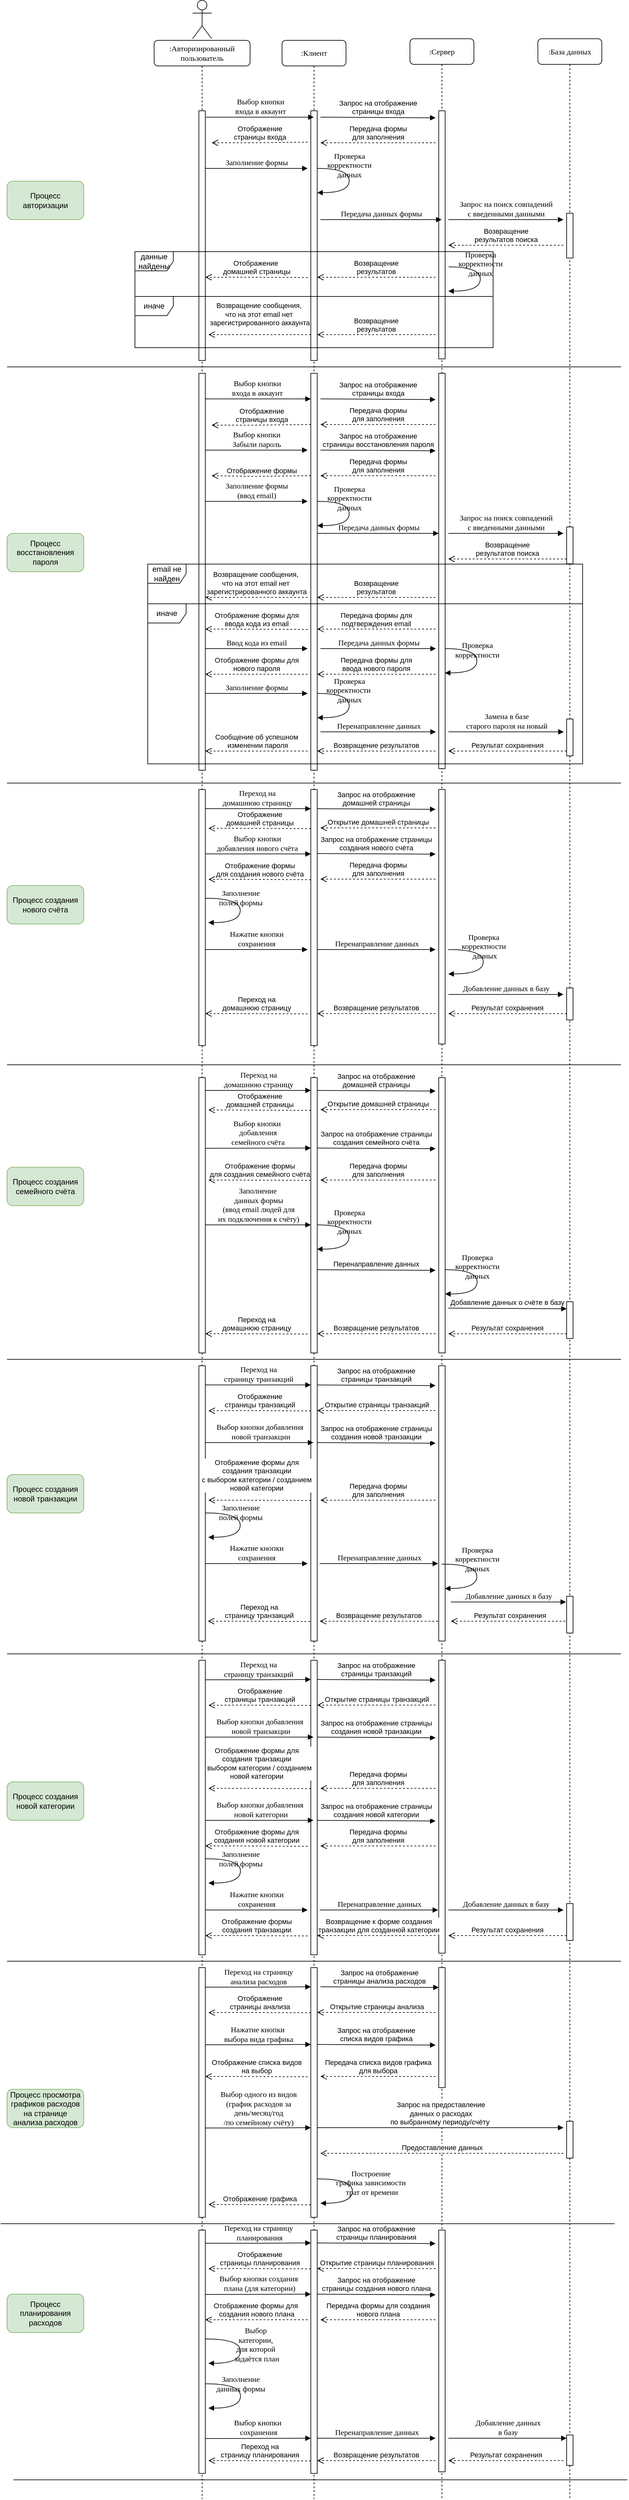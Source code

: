 <mxfile version="24.0.4" type="device">
  <diagram name="Page-1" id="13e1069c-82ec-6db2-03f1-153e76fe0fe0">
    <mxGraphModel dx="2142" dy="577" grid="1" gridSize="10" guides="1" tooltips="1" connect="1" arrows="1" fold="1" page="1" pageScale="1" pageWidth="1100" pageHeight="850" background="none" math="0" shadow="0">
      <root>
        <mxCell id="0" />
        <mxCell id="1" parent="0" />
        <mxCell id="7baba1c4bc27f4b0-14" value="dispatch" style="html=1;verticalAlign=bottom;endArrow=block;entryX=0;entryY=0;labelBackgroundColor=none;fontFamily=Verdana;fontSize=12;edgeStyle=elbowEdgeStyle;elbow=vertical;" parent="1" edge="1">
          <mxGeometry relative="1" as="geometry">
            <mxPoint x="295" y="200" as="sourcePoint" />
          </mxGeometry>
        </mxCell>
        <mxCell id="7oGzQQwhrVkhOCCTpUsd-3" value=":Клиент" style="shape=umlLifeline;perimeter=lifelinePerimeter;whiteSpace=wrap;html=1;container=1;collapsible=0;recursiveResize=0;outlineConnect=0;rounded=1;shadow=0;comic=0;labelBackgroundColor=none;strokeWidth=1;fontFamily=Verdana;fontSize=12;align=center;" parent="1" vertex="1">
          <mxGeometry x="310" y="80" width="100" height="3840" as="geometry" />
        </mxCell>
        <mxCell id="7oGzQQwhrVkhOCCTpUsd-4" value="" style="html=1;points=[];perimeter=orthogonalPerimeter;rounded=0;shadow=0;comic=0;labelBackgroundColor=none;strokeWidth=1;fontFamily=Verdana;fontSize=12;align=center;" parent="7oGzQQwhrVkhOCCTpUsd-3" vertex="1">
          <mxGeometry x="45" y="110" width="10" height="390" as="geometry" />
        </mxCell>
        <mxCell id="7oGzQQwhrVkhOCCTpUsd-5" value="Проверка&lt;br&gt;&amp;nbsp;корректности&amp;nbsp;&lt;br&gt;данных" style="html=1;verticalAlign=bottom;endArrow=block;labelBackgroundColor=none;fontFamily=Verdana;fontSize=12;elbow=vertical;edgeStyle=orthogonalEdgeStyle;curved=1;entryX=1;entryY=0.286;entryPerimeter=0;" parent="7oGzQQwhrVkhOCCTpUsd-3" edge="1">
          <mxGeometry relative="1" as="geometry">
            <mxPoint x="55.38" y="200" as="sourcePoint" />
            <mxPoint x="55.0" y="237.9" as="targetPoint" />
            <Array as="points">
              <mxPoint x="105.0" y="199.9" />
              <mxPoint x="105.0" y="237.9" />
            </Array>
          </mxGeometry>
        </mxCell>
        <mxCell id="7oGzQQwhrVkhOCCTpUsd-7" value="" style="endArrow=none;html=1;rounded=0;" parent="7oGzQQwhrVkhOCCTpUsd-3" edge="1">
          <mxGeometry width="50" height="50" relative="1" as="geometry">
            <mxPoint x="-430" y="510" as="sourcePoint" />
            <mxPoint x="530" y="510" as="targetPoint" />
          </mxGeometry>
        </mxCell>
        <mxCell id="7oGzQQwhrVkhOCCTpUsd-10" value="" style="html=1;points=[];perimeter=orthogonalPerimeter;rounded=0;shadow=0;comic=0;labelBackgroundColor=none;strokeWidth=1;fontFamily=Verdana;fontSize=12;align=center;" parent="7oGzQQwhrVkhOCCTpUsd-3" vertex="1">
          <mxGeometry x="45" y="1170" width="10" height="400" as="geometry" />
        </mxCell>
        <mxCell id="7oGzQQwhrVkhOCCTpUsd-58" value="" style="html=1;points=[];perimeter=orthogonalPerimeter;rounded=0;shadow=0;comic=0;labelBackgroundColor=none;strokeWidth=1;fontFamily=Verdana;fontSize=12;align=center;" parent="7oGzQQwhrVkhOCCTpUsd-3" vertex="1">
          <mxGeometry x="45" y="520" width="10" height="620" as="geometry" />
        </mxCell>
        <mxCell id="o5U00ARaUKJrAo0CxWUA-2" value="Выбор кнопки &lt;br&gt;входа в аккаунт" style="html=1;verticalAlign=bottom;endArrow=block;labelBackgroundColor=none;fontFamily=Verdana;fontSize=12;edgeStyle=elbowEdgeStyle;elbow=horizontal;" edge="1" parent="7oGzQQwhrVkhOCCTpUsd-3">
          <mxGeometry relative="1" as="geometry">
            <mxPoint x="-124" y="560" as="sourcePoint" />
            <mxPoint x="45" y="560" as="targetPoint" />
            <Array as="points">
              <mxPoint x="-25" y="560" />
            </Array>
          </mxGeometry>
        </mxCell>
        <mxCell id="o5U00ARaUKJrAo0CxWUA-6" value="Отображение &lt;br&gt;страницы входа" style="html=1;verticalAlign=bottom;endArrow=open;dashed=1;endSize=8;curved=0;rounded=0;" edge="1" parent="7oGzQQwhrVkhOCCTpUsd-3">
          <mxGeometry relative="1" as="geometry">
            <mxPoint x="45" y="600" as="sourcePoint" />
            <mxPoint x="-110" y="601" as="targetPoint" />
            <Array as="points">
              <mxPoint x="-45" y="601" />
            </Array>
          </mxGeometry>
        </mxCell>
        <mxCell id="o5U00ARaUKJrAo0CxWUA-9" value="Отображение формы" style="html=1;verticalAlign=bottom;endArrow=open;dashed=1;endSize=8;curved=0;rounded=0;" edge="1" parent="7oGzQQwhrVkhOCCTpUsd-3">
          <mxGeometry relative="1" as="geometry">
            <mxPoint x="45" y="680" as="sourcePoint" />
            <mxPoint x="-110" y="680" as="targetPoint" />
            <Array as="points">
              <mxPoint x="-45" y="681" />
            </Array>
          </mxGeometry>
        </mxCell>
        <mxCell id="o5U00ARaUKJrAo0CxWUA-18" value="Проверка&lt;br&gt;&amp;nbsp;корректности&amp;nbsp;&lt;br&gt;данных" style="html=1;verticalAlign=bottom;endArrow=block;labelBackgroundColor=none;fontFamily=Verdana;fontSize=12;elbow=vertical;edgeStyle=orthogonalEdgeStyle;curved=1;entryX=1;entryY=0.286;entryPerimeter=0;" edge="1" parent="7oGzQQwhrVkhOCCTpUsd-3">
          <mxGeometry relative="1" as="geometry">
            <mxPoint x="55.38" y="720" as="sourcePoint" />
            <mxPoint x="55.0" y="757.9" as="targetPoint" />
            <Array as="points">
              <mxPoint x="105.0" y="719.9" />
              <mxPoint x="105.0" y="757.9" />
            </Array>
          </mxGeometry>
        </mxCell>
        <mxCell id="o5U00ARaUKJrAo0CxWUA-42" value="Проверка&lt;div&gt;корректности&amp;nbsp;&lt;/div&gt;&lt;div&gt;данных&lt;/div&gt;" style="html=1;verticalAlign=bottom;endArrow=block;labelBackgroundColor=none;fontFamily=Verdana;fontSize=12;elbow=vertical;edgeStyle=orthogonalEdgeStyle;curved=1;entryX=1;entryY=0.286;entryPerimeter=0;rounded=0;" edge="1" parent="7oGzQQwhrVkhOCCTpUsd-3">
          <mxGeometry relative="1" as="geometry">
            <mxPoint x="55.38" y="1020" as="sourcePoint" />
            <mxPoint x="55.0" y="1057.9" as="targetPoint" />
            <Array as="points">
              <mxPoint x="105.0" y="1019.9" />
              <mxPoint x="105.0" y="1057.9" />
            </Array>
          </mxGeometry>
        </mxCell>
        <mxCell id="7oGzQQwhrVkhOCCTpUsd-67" value="" style="endArrow=none;html=1;rounded=0;" parent="7oGzQQwhrVkhOCCTpUsd-3" edge="1">
          <mxGeometry width="50" height="50" relative="1" as="geometry">
            <mxPoint x="-430" y="1160" as="sourcePoint" />
            <mxPoint x="530" y="1160" as="targetPoint" />
          </mxGeometry>
        </mxCell>
        <mxCell id="o5U00ARaUKJrAo0CxWUA-48" value="Переход на &lt;br&gt;домашнюю страницу" style="html=1;verticalAlign=bottom;endArrow=block;labelBackgroundColor=none;fontFamily=Verdana;fontSize=12;edgeStyle=elbowEdgeStyle;elbow=vertical;" edge="1" parent="7oGzQQwhrVkhOCCTpUsd-3">
          <mxGeometry relative="1" as="geometry">
            <mxPoint x="-124" y="1200" as="sourcePoint" />
            <mxPoint x="45" y="1200" as="targetPoint" />
            <Array as="points">
              <mxPoint x="-25" y="1200" />
            </Array>
          </mxGeometry>
        </mxCell>
        <mxCell id="o5U00ARaUKJrAo0CxWUA-49" value="Отображение &lt;br&gt;домашней страницы" style="html=1;verticalAlign=bottom;endArrow=open;dashed=1;endSize=8;curved=0;rounded=0;" edge="1" parent="7oGzQQwhrVkhOCCTpUsd-3">
          <mxGeometry x="0.005" relative="1" as="geometry">
            <mxPoint x="45" y="1231.17" as="sourcePoint" />
            <mxPoint x="-115" y="1230.67" as="targetPoint" />
            <Array as="points">
              <mxPoint x="-70" y="1230.67" />
            </Array>
            <mxPoint as="offset" />
          </mxGeometry>
        </mxCell>
        <mxCell id="o5U00ARaUKJrAo0CxWUA-50" value="Выбор кнопки &lt;br&gt;добавления нового счёта" style="html=1;verticalAlign=bottom;endArrow=block;labelBackgroundColor=none;fontFamily=Verdana;fontSize=12;edgeStyle=elbowEdgeStyle;elbow=vertical;" edge="1" parent="7oGzQQwhrVkhOCCTpUsd-3">
          <mxGeometry relative="1" as="geometry">
            <mxPoint x="-124" y="1270.67" as="sourcePoint" />
            <mxPoint x="45" y="1270.67" as="targetPoint" />
            <Array as="points">
              <mxPoint x="-25" y="1270.67" />
            </Array>
          </mxGeometry>
        </mxCell>
        <mxCell id="o5U00ARaUKJrAo0CxWUA-51" value="Отображение формы&lt;br&gt;для создания нового счёта" style="html=1;verticalAlign=bottom;endArrow=open;dashed=1;endSize=8;curved=0;rounded=0;" edge="1" parent="7oGzQQwhrVkhOCCTpUsd-3">
          <mxGeometry x="0.005" relative="1" as="geometry">
            <mxPoint x="45" y="1310.88" as="sourcePoint" />
            <mxPoint x="-115" y="1310.38" as="targetPoint" />
            <Array as="points">
              <mxPoint x="-70" y="1310.38" />
            </Array>
            <mxPoint as="offset" />
          </mxGeometry>
        </mxCell>
        <mxCell id="o5U00ARaUKJrAo0CxWUA-70" value="" style="html=1;points=[[0,0,0,0,5],[0,1,0,0,-5],[1,0,0,0,5],[1,1,0,0,-5]];perimeter=orthogonalPerimeter;outlineConnect=0;targetShapes=umlLifeline;portConstraint=eastwest;newEdgeStyle={&quot;curved&quot;:0,&quot;rounded&quot;:0};" vertex="1" parent="7oGzQQwhrVkhOCCTpUsd-3">
          <mxGeometry x="45" y="1620" width="10" height="430" as="geometry" />
        </mxCell>
        <mxCell id="o5U00ARaUKJrAo0CxWUA-82" value="Проверка&lt;div&gt;корректности&lt;/div&gt;&lt;div&gt;данных&lt;/div&gt;" style="html=1;verticalAlign=bottom;endArrow=block;labelBackgroundColor=none;fontFamily=Verdana;fontSize=12;elbow=vertical;edgeStyle=orthogonalEdgeStyle;curved=1;entryX=1;entryY=0.286;entryPerimeter=0;rounded=0;" edge="1" parent="7oGzQQwhrVkhOCCTpUsd-3">
          <mxGeometry relative="1" as="geometry">
            <mxPoint x="55" y="1850" as="sourcePoint" />
            <mxPoint x="54.62" y="1887.9" as="targetPoint" />
            <Array as="points">
              <mxPoint x="104.62" y="1849.9" />
              <mxPoint x="104.62" y="1887.9" />
            </Array>
          </mxGeometry>
        </mxCell>
        <mxCell id="o5U00ARaUKJrAo0CxWUA-92" value="" style="html=1;points=[[0,0,0,0,5],[0,1,0,0,-5],[1,0,0,0,5],[1,1,0,0,-5]];perimeter=orthogonalPerimeter;outlineConnect=0;targetShapes=umlLifeline;portConstraint=eastwest;newEdgeStyle={&quot;curved&quot;:0,&quot;rounded&quot;:0};" vertex="1" parent="7oGzQQwhrVkhOCCTpUsd-3">
          <mxGeometry x="45" y="2070" width="10" height="430" as="geometry" />
        </mxCell>
        <mxCell id="o5U00ARaUKJrAo0CxWUA-104" value="Отображение &lt;br&gt;страницы транзакций" style="html=1;verticalAlign=bottom;endArrow=open;dashed=1;endSize=8;curved=0;rounded=0;" edge="1" parent="7oGzQQwhrVkhOCCTpUsd-3">
          <mxGeometry x="0.005" relative="1" as="geometry">
            <mxPoint x="45" y="2140.5" as="sourcePoint" />
            <mxPoint x="-115" y="2140.33" as="targetPoint" />
            <Array as="points">
              <mxPoint x="-70" y="2140" />
            </Array>
            <mxPoint as="offset" />
          </mxGeometry>
        </mxCell>
        <mxCell id="o5U00ARaUKJrAo0CxWUA-122" value="" style="html=1;points=[[0,0,0,0,5],[0,1,0,0,-5],[1,0,0,0,5],[1,1,0,0,-5]];perimeter=orthogonalPerimeter;outlineConnect=0;targetShapes=umlLifeline;portConstraint=eastwest;newEdgeStyle={&quot;curved&quot;:0,&quot;rounded&quot;:0};" vertex="1" parent="7oGzQQwhrVkhOCCTpUsd-3">
          <mxGeometry x="45" y="2530" width="10" height="460" as="geometry" />
        </mxCell>
        <mxCell id="o5U00ARaUKJrAo0CxWUA-129" value="Выбор кнопки добавления&lt;br&gt;&amp;nbsp;новой транзакции" style="html=1;verticalAlign=bottom;endArrow=block;labelBackgroundColor=none;fontFamily=Verdana;fontSize=12;edgeStyle=elbowEdgeStyle;elbow=vertical;" edge="1" parent="7oGzQQwhrVkhOCCTpUsd-3">
          <mxGeometry relative="1" as="geometry">
            <mxPoint x="-120" y="2650" as="sourcePoint" />
            <mxPoint x="49" y="2650" as="targetPoint" />
            <Array as="points">
              <mxPoint x="-21" y="2650" />
            </Array>
          </mxGeometry>
        </mxCell>
        <mxCell id="o5U00ARaUKJrAo0CxWUA-130" value="Запрос на отображение страницы &lt;br&gt;создания новой транзакции" style="html=1;verticalAlign=bottom;endArrow=block;curved=0;rounded=0;" edge="1" parent="7oGzQQwhrVkhOCCTpUsd-3">
          <mxGeometry width="80" relative="1" as="geometry">
            <mxPoint x="55" y="2650" as="sourcePoint" />
            <mxPoint x="240" y="2651" as="targetPoint" />
          </mxGeometry>
        </mxCell>
        <mxCell id="o5U00ARaUKJrAo0CxWUA-132" value="Отображение формы для&lt;br&gt;создания транзакции&lt;br&gt;с выбором категории / созданием&lt;div&gt;новой категории&lt;/div&gt;" style="html=1;verticalAlign=bottom;endArrow=open;dashed=1;endSize=8;curved=0;rounded=0;" edge="1" parent="7oGzQQwhrVkhOCCTpUsd-3">
          <mxGeometry x="0.063" y="-10" relative="1" as="geometry">
            <mxPoint x="45" y="2730.5" as="sourcePoint" />
            <mxPoint x="-115" y="2730" as="targetPoint" />
            <Array as="points">
              <mxPoint x="-70" y="2730" />
            </Array>
            <mxPoint as="offset" />
          </mxGeometry>
        </mxCell>
        <mxCell id="o5U00ARaUKJrAo0CxWUA-138" value="Нажатие кнопки &lt;br&gt;сохранения" style="html=1;verticalAlign=bottom;endArrow=block;labelBackgroundColor=none;fontFamily=Verdana;fontSize=12;edgeStyle=elbowEdgeStyle;elbow=vertical;" edge="1" parent="7oGzQQwhrVkhOCCTpUsd-3">
          <mxGeometry relative="1" as="geometry">
            <mxPoint x="-120" y="2920" as="sourcePoint" />
            <mxPoint x="40" y="2920" as="targetPoint" />
            <Array as="points">
              <mxPoint x="-21" y="2920" />
            </Array>
          </mxGeometry>
        </mxCell>
        <mxCell id="o5U00ARaUKJrAo0CxWUA-139" value="Перенаправление данных" style="html=1;verticalAlign=bottom;endArrow=block;labelBackgroundColor=none;fontFamily=Verdana;fontSize=12;edgeStyle=elbowEdgeStyle;elbow=vertical;" edge="1" parent="7oGzQQwhrVkhOCCTpUsd-3">
          <mxGeometry relative="1" as="geometry">
            <mxPoint x="59" y="2920" as="sourcePoint" />
            <mxPoint x="244" y="2920" as="targetPoint" />
            <Array as="points">
              <mxPoint x="139" y="2920" />
            </Array>
          </mxGeometry>
        </mxCell>
        <mxCell id="o5U00ARaUKJrAo0CxWUA-145" value="" style="endArrow=none;html=1;rounded=0;" edge="1" parent="7oGzQQwhrVkhOCCTpUsd-3">
          <mxGeometry width="50" height="50" relative="1" as="geometry">
            <mxPoint x="-430" y="3000" as="sourcePoint" />
            <mxPoint x="530" y="3000" as="targetPoint" />
          </mxGeometry>
        </mxCell>
        <mxCell id="o5U00ARaUKJrAo0CxWUA-147" value="" style="html=1;points=[[0,0,0,0,5],[0,1,0,0,-5],[1,0,0,0,5],[1,1,0,0,-5]];perimeter=orthogonalPerimeter;outlineConnect=0;targetShapes=umlLifeline;portConstraint=eastwest;newEdgeStyle={&quot;curved&quot;:0,&quot;rounded&quot;:0};" vertex="1" parent="7oGzQQwhrVkhOCCTpUsd-3">
          <mxGeometry x="45" y="3010" width="10" height="390" as="geometry" />
        </mxCell>
        <mxCell id="o5U00ARaUKJrAo0CxWUA-156" value="Нажатие кнопки&amp;nbsp;&lt;div&gt;выбора вида графика&lt;/div&gt;" style="html=1;verticalAlign=bottom;endArrow=block;labelBackgroundColor=none;fontFamily=Verdana;fontSize=12;edgeStyle=elbowEdgeStyle;elbow=horizontal;" edge="1" parent="7oGzQQwhrVkhOCCTpUsd-3">
          <mxGeometry relative="1" as="geometry">
            <mxPoint x="-120" y="3130.5" as="sourcePoint" />
            <mxPoint x="45" y="3130" as="targetPoint" />
            <Array as="points">
              <mxPoint x="-25" y="3130" />
            </Array>
          </mxGeometry>
        </mxCell>
        <mxCell id="o5U00ARaUKJrAo0CxWUA-160" value="Отображение списка видов&lt;div&gt;на выбор&lt;/div&gt;" style="html=1;verticalAlign=bottom;endArrow=open;dashed=1;endSize=8;curved=0;rounded=0;" edge="1" parent="7oGzQQwhrVkhOCCTpUsd-3">
          <mxGeometry relative="1" as="geometry">
            <mxPoint x="40" y="3180.5" as="sourcePoint" />
            <mxPoint x="-120" y="3180" as="targetPoint" />
            <Array as="points">
              <mxPoint x="-75" y="3180" />
            </Array>
            <mxPoint as="offset" />
          </mxGeometry>
        </mxCell>
        <mxCell id="o5U00ARaUKJrAo0CxWUA-161" value="Выбор одного из видов&lt;div&gt;(график расходов за&lt;/div&gt;&lt;div&gt;день/месяц/год&lt;/div&gt;&lt;div&gt;/по семейному счёту)&lt;/div&gt;" style="html=1;verticalAlign=bottom;endArrow=block;labelBackgroundColor=none;fontFamily=Verdana;fontSize=12;edgeStyle=elbowEdgeStyle;elbow=horizontal;" edge="1" parent="7oGzQQwhrVkhOCCTpUsd-3">
          <mxGeometry relative="1" as="geometry">
            <mxPoint x="-120" y="3260.5" as="sourcePoint" />
            <mxPoint x="45" y="3260" as="targetPoint" />
            <Array as="points">
              <mxPoint x="-25" y="3260" />
            </Array>
          </mxGeometry>
        </mxCell>
        <mxCell id="o5U00ARaUKJrAo0CxWUA-166" value="Построение&amp;nbsp;&lt;div&gt;графика зависимости&amp;nbsp;&lt;/div&gt;&lt;div&gt;трат от времени&lt;/div&gt;" style="html=1;verticalAlign=bottom;endArrow=block;labelBackgroundColor=none;fontFamily=Verdana;fontSize=12;elbow=vertical;edgeStyle=orthogonalEdgeStyle;curved=1;entryX=1;entryY=0.286;entryPerimeter=0;exitX=1.038;exitY=0.345;exitPerimeter=0;rounded=0;" edge="1" parent="7oGzQQwhrVkhOCCTpUsd-3">
          <mxGeometry x="0.189" y="30" relative="1" as="geometry">
            <mxPoint x="55.0" y="3340" as="sourcePoint" />
            <mxPoint x="60.0" y="3378" as="targetPoint" />
            <Array as="points">
              <mxPoint x="110.0" y="3340" />
              <mxPoint x="110.0" y="3378" />
            </Array>
            <mxPoint as="offset" />
          </mxGeometry>
        </mxCell>
        <mxCell id="o5U00ARaUKJrAo0CxWUA-167" value="" style="endArrow=none;html=1;rounded=0;" edge="1" parent="7oGzQQwhrVkhOCCTpUsd-3">
          <mxGeometry width="50" height="50" relative="1" as="geometry">
            <mxPoint x="-440" y="3410" as="sourcePoint" />
            <mxPoint x="520" y="3410" as="targetPoint" />
          </mxGeometry>
        </mxCell>
        <mxCell id="o5U00ARaUKJrAo0CxWUA-170" value="" style="html=1;points=[[0,0,0,0,5],[0,1,0,0,-5],[1,0,0,0,5],[1,1,0,0,-5]];perimeter=orthogonalPerimeter;outlineConnect=0;targetShapes=umlLifeline;portConstraint=eastwest;newEdgeStyle={&quot;curved&quot;:0,&quot;rounded&quot;:0};" vertex="1" parent="7oGzQQwhrVkhOCCTpUsd-3">
          <mxGeometry x="45" y="3420" width="10" height="380" as="geometry" />
        </mxCell>
        <mxCell id="o5U00ARaUKJrAo0CxWUA-172" value="Переход на страницу&lt;br&gt;&amp;nbsp;планирования" style="html=1;verticalAlign=bottom;endArrow=block;labelBackgroundColor=none;fontFamily=Verdana;fontSize=12;edgeStyle=elbowEdgeStyle;elbow=horizontal;" edge="1" parent="7oGzQQwhrVkhOCCTpUsd-3">
          <mxGeometry relative="1" as="geometry">
            <mxPoint x="-120" y="3440.5" as="sourcePoint" />
            <mxPoint x="45" y="3440" as="targetPoint" />
            <Array as="points">
              <mxPoint x="-25" y="3440" />
            </Array>
          </mxGeometry>
        </mxCell>
        <mxCell id="o5U00ARaUKJrAo0CxWUA-176" value="Выбор кнопки&amp;nbsp;&lt;span style=&quot;background-color: initial;&quot;&gt;создания&lt;/span&gt;&lt;div&gt;&lt;span style=&quot;background-color: initial;&quot;&gt;&amp;nbsp;плана (для категории)&lt;/span&gt;&lt;/div&gt;" style="html=1;verticalAlign=bottom;endArrow=block;labelBackgroundColor=none;fontFamily=Verdana;fontSize=12;edgeStyle=elbowEdgeStyle;elbow=vertical;" edge="1" parent="7oGzQQwhrVkhOCCTpUsd-3">
          <mxGeometry relative="1" as="geometry">
            <mxPoint x="-120" y="3520.5" as="sourcePoint" />
            <mxPoint x="45" y="3520" as="targetPoint" />
            <Array as="points">
              <mxPoint x="-25" y="3520" />
            </Array>
          </mxGeometry>
        </mxCell>
        <mxCell id="o5U00ARaUKJrAo0CxWUA-188" value="Переход на &lt;br&gt;страницу планирования" style="html=1;verticalAlign=bottom;endArrow=open;dashed=1;endSize=8;curved=0;rounded=0;" edge="1" parent="7oGzQQwhrVkhOCCTpUsd-3">
          <mxGeometry x="0.005" relative="1" as="geometry">
            <mxPoint x="45" y="3780.5" as="sourcePoint" />
            <mxPoint x="-115" y="3780" as="targetPoint" />
            <Array as="points">
              <mxPoint x="-70" y="3780" />
            </Array>
            <mxPoint as="offset" />
          </mxGeometry>
        </mxCell>
        <mxCell id="o5U00ARaUKJrAo0CxWUA-189" value="" style="endArrow=none;html=1;rounded=0;" edge="1" parent="7oGzQQwhrVkhOCCTpUsd-3">
          <mxGeometry width="50" height="50" relative="1" as="geometry">
            <mxPoint x="-420" y="3810" as="sourcePoint" />
            <mxPoint x="540" y="3810" as="targetPoint" />
          </mxGeometry>
        </mxCell>
        <mxCell id="7oGzQQwhrVkhOCCTpUsd-16" value=":Сервер" style="shape=umlLifeline;perimeter=lifelinePerimeter;whiteSpace=wrap;html=1;container=1;collapsible=0;recursiveResize=0;outlineConnect=0;rounded=1;shadow=0;comic=0;labelBackgroundColor=none;strokeWidth=1;fontFamily=Verdana;fontSize=12;align=center;" parent="1" vertex="1">
          <mxGeometry x="510" y="77.5" width="100" height="3842.5" as="geometry" />
        </mxCell>
        <mxCell id="7oGzQQwhrVkhOCCTpUsd-17" value="" style="html=1;points=[];perimeter=orthogonalPerimeter;rounded=0;shadow=0;comic=0;labelBackgroundColor=none;strokeWidth=1;fontFamily=Verdana;fontSize=12;align=center;" parent="7oGzQQwhrVkhOCCTpUsd-16" vertex="1">
          <mxGeometry x="45" y="112.5" width="10" height="387.5" as="geometry" />
        </mxCell>
        <mxCell id="7oGzQQwhrVkhOCCTpUsd-18" value="" style="html=1;points=[];perimeter=orthogonalPerimeter;rounded=0;shadow=0;comic=0;labelBackgroundColor=none;strokeWidth=1;fontFamily=Verdana;fontSize=12;align=center;" parent="7oGzQQwhrVkhOCCTpUsd-16" vertex="1">
          <mxGeometry x="45" y="522.5" width="10" height="617.5" as="geometry" />
        </mxCell>
        <mxCell id="7oGzQQwhrVkhOCCTpUsd-20" value="" style="html=1;points=[];perimeter=orthogonalPerimeter;rounded=0;shadow=0;comic=0;labelBackgroundColor=none;strokeWidth=1;fontFamily=Verdana;fontSize=12;align=center;" parent="7oGzQQwhrVkhOCCTpUsd-16" vertex="1">
          <mxGeometry x="45" y="1172.5" width="10" height="397.5" as="geometry" />
        </mxCell>
        <mxCell id="o5U00ARaUKJrAo0CxWUA-5" value="Передача формы&lt;br&gt;для заполнения" style="html=1;verticalAlign=bottom;endArrow=open;dashed=1;endSize=8;curved=0;rounded=0;" edge="1" parent="7oGzQQwhrVkhOCCTpUsd-16">
          <mxGeometry relative="1" as="geometry">
            <mxPoint x="40" y="602.5" as="sourcePoint" />
            <mxPoint x="-140" y="602.5" as="targetPoint" />
            <Array as="points">
              <mxPoint x="-100" y="602.5" />
            </Array>
          </mxGeometry>
        </mxCell>
        <mxCell id="o5U00ARaUKJrAo0CxWUA-19" value="Передача данных формы" style="html=1;verticalAlign=bottom;endArrow=block;labelBackgroundColor=none;fontFamily=Verdana;fontSize=12;edgeStyle=elbowEdgeStyle;elbow=horizontal;" edge="1" parent="7oGzQQwhrVkhOCCTpUsd-16">
          <mxGeometry relative="1" as="geometry">
            <mxPoint x="-144.5" y="772.5" as="sourcePoint" />
            <mxPoint x="45" y="772.5" as="targetPoint" />
            <Array as="points">
              <mxPoint x="-64.5" y="772.5" />
            </Array>
          </mxGeometry>
        </mxCell>
        <mxCell id="o5U00ARaUKJrAo0CxWUA-71" value="" style="html=1;points=[[0,0,0,0,5],[0,1,0,0,-5],[1,0,0,0,5],[1,1,0,0,-5]];perimeter=orthogonalPerimeter;outlineConnect=0;targetShapes=umlLifeline;portConstraint=eastwest;newEdgeStyle={&quot;curved&quot;:0,&quot;rounded&quot;:0};" vertex="1" parent="7oGzQQwhrVkhOCCTpUsd-16">
          <mxGeometry x="45" y="1622.5" width="10" height="430" as="geometry" />
        </mxCell>
        <mxCell id="o5U00ARaUKJrAo0CxWUA-77" value="Передача формы&lt;br&gt;для заполнения" style="html=1;verticalAlign=bottom;endArrow=open;dashed=1;endSize=8;curved=0;rounded=0;" edge="1" parent="7oGzQQwhrVkhOCCTpUsd-16">
          <mxGeometry relative="1" as="geometry">
            <mxPoint x="40" y="1782.5" as="sourcePoint" />
            <mxPoint x="-140" y="1782.5" as="targetPoint" />
            <Array as="points">
              <mxPoint x="-100" y="1782.5" />
            </Array>
          </mxGeometry>
        </mxCell>
        <mxCell id="o5U00ARaUKJrAo0CxWUA-83" value="Перенаправление данных" style="html=1;verticalAlign=bottom;endArrow=block;curved=0;rounded=0;" edge="1" parent="7oGzQQwhrVkhOCCTpUsd-16">
          <mxGeometry width="80" relative="1" as="geometry">
            <mxPoint x="-145" y="1922.5" as="sourcePoint" />
            <mxPoint x="40" y="1923.5" as="targetPoint" />
          </mxGeometry>
        </mxCell>
        <mxCell id="o5U00ARaUKJrAo0CxWUA-84" value="Проверка&lt;div&gt;корректности&lt;/div&gt;&lt;div&gt;данных&lt;/div&gt;" style="html=1;verticalAlign=bottom;endArrow=block;labelBackgroundColor=none;fontFamily=Verdana;fontSize=12;elbow=vertical;edgeStyle=orthogonalEdgeStyle;curved=1;entryX=1;entryY=0.286;entryPerimeter=0;rounded=0;" edge="1" parent="7oGzQQwhrVkhOCCTpUsd-16">
          <mxGeometry relative="1" as="geometry">
            <mxPoint x="55.38" y="1922.5" as="sourcePoint" />
            <mxPoint x="55.0" y="1960.4" as="targetPoint" />
            <Array as="points">
              <mxPoint x="105.0" y="1922.4" />
              <mxPoint x="105.0" y="1960.4" />
            </Array>
          </mxGeometry>
        </mxCell>
        <mxCell id="o5U00ARaUKJrAo0CxWUA-86" value="Возвращение результатов" style="html=1;verticalAlign=bottom;endArrow=open;dashed=1;endSize=8;curved=0;rounded=0;" edge="1" parent="7oGzQQwhrVkhOCCTpUsd-16">
          <mxGeometry x="0.005" relative="1" as="geometry">
            <mxPoint x="40" y="2022.5" as="sourcePoint" />
            <mxPoint x="-145" y="2022.5" as="targetPoint" />
            <Array as="points">
              <mxPoint x="-100" y="2022.5" />
            </Array>
            <mxPoint as="offset" />
          </mxGeometry>
        </mxCell>
        <mxCell id="o5U00ARaUKJrAo0CxWUA-87" value="Переход на &lt;br&gt;домашнюю страницу" style="html=1;verticalAlign=bottom;endArrow=open;dashed=1;endSize=8;curved=0;rounded=0;" edge="1" parent="7oGzQQwhrVkhOCCTpUsd-16">
          <mxGeometry x="0.005" relative="1" as="geometry">
            <mxPoint x="-160" y="2023" as="sourcePoint" />
            <mxPoint x="-320" y="2022.5" as="targetPoint" />
            <Array as="points">
              <mxPoint x="-275" y="2022.5" />
            </Array>
            <mxPoint as="offset" />
          </mxGeometry>
        </mxCell>
        <mxCell id="o5U00ARaUKJrAo0CxWUA-88" value="Результат сохранения" style="html=1;verticalAlign=bottom;endArrow=open;dashed=1;endSize=8;curved=0;rounded=0;" edge="1" parent="7oGzQQwhrVkhOCCTpUsd-16">
          <mxGeometry x="0.005" relative="1" as="geometry">
            <mxPoint x="245" y="2022.6" as="sourcePoint" />
            <mxPoint x="60" y="2022.6" as="targetPoint" />
            <Array as="points">
              <mxPoint x="105" y="2022.6" />
            </Array>
            <mxPoint as="offset" />
          </mxGeometry>
        </mxCell>
        <mxCell id="o5U00ARaUKJrAo0CxWUA-93" value="" style="html=1;points=[[0,0,0,0,5],[0,1,0,0,-5],[1,0,0,0,5],[1,1,0,0,-5]];perimeter=orthogonalPerimeter;outlineConnect=0;targetShapes=umlLifeline;portConstraint=eastwest;newEdgeStyle={&quot;curved&quot;:0,&quot;rounded&quot;:0};" vertex="1" parent="7oGzQQwhrVkhOCCTpUsd-16">
          <mxGeometry x="45" y="2072.5" width="10" height="430" as="geometry" />
        </mxCell>
        <mxCell id="o5U00ARaUKJrAo0CxWUA-103" value="Переход на&lt;br&gt;страницу транзакций" style="html=1;verticalAlign=bottom;endArrow=block;labelBackgroundColor=none;fontFamily=Verdana;fontSize=12;edgeStyle=elbowEdgeStyle;elbow=horizontal;" edge="1" parent="7oGzQQwhrVkhOCCTpUsd-16" source="o5U00ARaUKJrAo0CxWUA-91">
          <mxGeometry relative="1" as="geometry">
            <mxPoint x="-324" y="2102.5" as="sourcePoint" />
            <mxPoint x="-155" y="2102.5" as="targetPoint" />
            <Array as="points">
              <mxPoint x="-225" y="2102.5" />
            </Array>
          </mxGeometry>
        </mxCell>
        <mxCell id="o5U00ARaUKJrAo0CxWUA-107" value="Запрос на отображение &lt;br&gt;страницы транзакций" style="html=1;verticalAlign=bottom;endArrow=block;curved=0;rounded=0;" edge="1" parent="7oGzQQwhrVkhOCCTpUsd-16">
          <mxGeometry width="80" relative="1" as="geometry">
            <mxPoint x="-145" y="2102.5" as="sourcePoint" />
            <mxPoint x="40" y="2103.5" as="targetPoint" />
          </mxGeometry>
        </mxCell>
        <mxCell id="o5U00ARaUKJrAo0CxWUA-112" value="Нажатие кнопки &lt;br&gt;сохранения" style="html=1;verticalAlign=bottom;endArrow=block;labelBackgroundColor=none;fontFamily=Verdana;fontSize=12;edgeStyle=elbowEdgeStyle;elbow=vertical;" edge="1" parent="7oGzQQwhrVkhOCCTpUsd-16">
          <mxGeometry relative="1" as="geometry">
            <mxPoint x="-320" y="2381.5" as="sourcePoint" />
            <mxPoint x="-160" y="2381.5" as="targetPoint" />
            <Array as="points">
              <mxPoint x="-221" y="2381.5" />
            </Array>
          </mxGeometry>
        </mxCell>
        <mxCell id="o5U00ARaUKJrAo0CxWUA-113" value="Перенаправление данных" style="html=1;verticalAlign=bottom;endArrow=block;labelBackgroundColor=none;fontFamily=Verdana;fontSize=12;edgeStyle=elbowEdgeStyle;elbow=vertical;" edge="1" parent="7oGzQQwhrVkhOCCTpUsd-16">
          <mxGeometry relative="1" as="geometry">
            <mxPoint x="-141" y="2381.5" as="sourcePoint" />
            <mxPoint x="44" y="2381.5" as="targetPoint" />
            <Array as="points">
              <mxPoint x="-61" y="2381.5" />
            </Array>
          </mxGeometry>
        </mxCell>
        <mxCell id="o5U00ARaUKJrAo0CxWUA-114" value="Добавление данных в базу" style="html=1;verticalAlign=bottom;endArrow=block;labelBackgroundColor=none;fontFamily=Verdana;fontSize=12;edgeStyle=elbowEdgeStyle;elbow=vertical;" edge="1" parent="7oGzQQwhrVkhOCCTpUsd-16">
          <mxGeometry relative="1" as="geometry">
            <mxPoint x="64" y="2441.5" as="sourcePoint" />
            <mxPoint x="244" y="2441.5" as="targetPoint" />
            <Array as="points">
              <mxPoint x="144" y="2441.5" />
            </Array>
          </mxGeometry>
        </mxCell>
        <mxCell id="o5U00ARaUKJrAo0CxWUA-115" value="Результат сохранения" style="html=1;verticalAlign=bottom;endArrow=open;dashed=1;endSize=8;curved=0;rounded=0;" edge="1" parent="7oGzQQwhrVkhOCCTpUsd-16">
          <mxGeometry x="0.005" relative="1" as="geometry">
            <mxPoint x="249" y="2471.5" as="sourcePoint" />
            <mxPoint x="64" y="2471.5" as="targetPoint" />
            <Array as="points">
              <mxPoint x="109" y="2471.5" />
            </Array>
            <mxPoint as="offset" />
          </mxGeometry>
        </mxCell>
        <mxCell id="o5U00ARaUKJrAo0CxWUA-116" value="Возвращение результатов" style="html=1;verticalAlign=bottom;endArrow=open;dashed=1;endSize=8;curved=0;rounded=0;" edge="1" parent="7oGzQQwhrVkhOCCTpUsd-16">
          <mxGeometry x="0.005" relative="1" as="geometry">
            <mxPoint x="44" y="2471.5" as="sourcePoint" />
            <mxPoint x="-141" y="2471.5" as="targetPoint" />
            <Array as="points">
              <mxPoint x="-96" y="2471.5" />
            </Array>
            <mxPoint as="offset" />
          </mxGeometry>
        </mxCell>
        <mxCell id="o5U00ARaUKJrAo0CxWUA-117" value="Переход на&lt;br&gt;страницу транзакций" style="html=1;verticalAlign=bottom;endArrow=open;dashed=1;endSize=8;curved=0;rounded=0;" edge="1" parent="7oGzQQwhrVkhOCCTpUsd-16">
          <mxGeometry x="0.005" relative="1" as="geometry">
            <mxPoint x="-156" y="2472" as="sourcePoint" />
            <mxPoint x="-316" y="2471.5" as="targetPoint" />
            <Array as="points">
              <mxPoint x="-271" y="2471.5" />
            </Array>
            <mxPoint as="offset" />
          </mxGeometry>
        </mxCell>
        <mxCell id="o5U00ARaUKJrAo0CxWUA-119" value="Проверка&lt;div&gt;корректности&lt;/div&gt;&lt;div&gt;данных&lt;/div&gt;" style="html=1;verticalAlign=bottom;endArrow=block;labelBackgroundColor=none;fontFamily=Verdana;fontSize=12;elbow=vertical;edgeStyle=orthogonalEdgeStyle;curved=1;entryX=1;entryY=0.286;entryPerimeter=0;exitX=1.038;exitY=0.345;exitPerimeter=0;rounded=0;" edge="1" parent="7oGzQQwhrVkhOCCTpUsd-16">
          <mxGeometry relative="1" as="geometry">
            <mxPoint x="49.62" y="2382.4" as="sourcePoint" />
            <mxPoint x="54.62" y="2420.4" as="targetPoint" />
            <Array as="points">
              <mxPoint x="104.62" y="2382.4" />
              <mxPoint x="104.62" y="2420.4" />
            </Array>
          </mxGeometry>
        </mxCell>
        <mxCell id="o5U00ARaUKJrAo0CxWUA-123" value="" style="html=1;points=[[0,0,0,0,5],[0,1,0,0,-5],[1,0,0,0,5],[1,1,0,0,-5]];perimeter=orthogonalPerimeter;outlineConnect=0;targetShapes=umlLifeline;portConstraint=eastwest;newEdgeStyle={&quot;curved&quot;:0,&quot;rounded&quot;:0};" vertex="1" parent="7oGzQQwhrVkhOCCTpUsd-16">
          <mxGeometry x="45" y="2532.5" width="10" height="457.5" as="geometry" />
        </mxCell>
        <mxCell id="o5U00ARaUKJrAo0CxWUA-131" value="Передача формы&lt;br&gt;для заполнения" style="html=1;verticalAlign=bottom;endArrow=open;dashed=1;endSize=8;curved=0;rounded=0;" edge="1" parent="7oGzQQwhrVkhOCCTpUsd-16">
          <mxGeometry relative="1" as="geometry">
            <mxPoint x="40" y="2732.5" as="sourcePoint" />
            <mxPoint x="-140" y="2732.5" as="targetPoint" />
            <Array as="points">
              <mxPoint x="-100" y="2732.5" />
            </Array>
          </mxGeometry>
        </mxCell>
        <mxCell id="o5U00ARaUKJrAo0CxWUA-142" value="Результат сохранения" style="html=1;verticalAlign=bottom;endArrow=open;dashed=1;endSize=8;curved=0;rounded=0;" edge="1" parent="7oGzQQwhrVkhOCCTpUsd-16">
          <mxGeometry x="0.005" relative="1" as="geometry">
            <mxPoint x="245" y="2962.5" as="sourcePoint" />
            <mxPoint x="60" y="2962.5" as="targetPoint" />
            <Array as="points">
              <mxPoint x="105" y="2962.5" />
            </Array>
            <mxPoint as="offset" />
          </mxGeometry>
        </mxCell>
        <mxCell id="o5U00ARaUKJrAo0CxWUA-143" value="Возвращение к форме создания&lt;div&gt;транзакции для созданной категории&lt;/div&gt;" style="html=1;verticalAlign=bottom;endArrow=open;dashed=1;endSize=8;curved=0;rounded=0;" edge="1" parent="7oGzQQwhrVkhOCCTpUsd-16">
          <mxGeometry x="-0.027" relative="1" as="geometry">
            <mxPoint x="40" y="2962.5" as="sourcePoint" />
            <mxPoint x="-145" y="2962.5" as="targetPoint" />
            <Array as="points">
              <mxPoint x="-100" y="2962.5" />
            </Array>
            <mxPoint x="1" as="offset" />
          </mxGeometry>
        </mxCell>
        <mxCell id="o5U00ARaUKJrAo0CxWUA-144" value="Отображение формы&lt;div&gt;создания транзакции&lt;/div&gt;" style="html=1;verticalAlign=bottom;endArrow=open;dashed=1;endSize=8;curved=0;rounded=0;" edge="1" parent="7oGzQQwhrVkhOCCTpUsd-16">
          <mxGeometry x="0.005" relative="1" as="geometry">
            <mxPoint x="-160" y="2963" as="sourcePoint" />
            <mxPoint x="-320" y="2962.5" as="targetPoint" />
            <Array as="points">
              <mxPoint x="-275" y="2962.5" />
            </Array>
            <mxPoint as="offset" />
          </mxGeometry>
        </mxCell>
        <mxCell id="o5U00ARaUKJrAo0CxWUA-148" value="" style="html=1;points=[[0,0,0,0,5],[0,1,0,0,-5],[1,0,0,0,5],[1,1,0,0,-5]];perimeter=orthogonalPerimeter;outlineConnect=0;targetShapes=umlLifeline;portConstraint=eastwest;newEdgeStyle={&quot;curved&quot;:0,&quot;rounded&quot;:0};" vertex="1" parent="7oGzQQwhrVkhOCCTpUsd-16">
          <mxGeometry x="45" y="3012.5" width="10" height="187.5" as="geometry" />
        </mxCell>
        <mxCell id="o5U00ARaUKJrAo0CxWUA-151" value="Запрос на отображение &lt;br&gt;страницы анализа расходов" style="html=1;verticalAlign=bottom;endArrow=block;curved=0;rounded=0;" edge="1" parent="7oGzQQwhrVkhOCCTpUsd-16">
          <mxGeometry width="80" relative="1" as="geometry">
            <mxPoint x="-140" y="3042.5" as="sourcePoint" />
            <mxPoint x="45" y="3043.5" as="targetPoint" />
          </mxGeometry>
        </mxCell>
        <mxCell id="o5U00ARaUKJrAo0CxWUA-171" value="" style="html=1;points=[[0,0,0,0,5],[0,1,0,0,-5],[1,0,0,0,5],[1,1,0,0,-5]];perimeter=orthogonalPerimeter;outlineConnect=0;targetShapes=umlLifeline;portConstraint=eastwest;newEdgeStyle={&quot;curved&quot;:0,&quot;rounded&quot;:0};" vertex="1" parent="7oGzQQwhrVkhOCCTpUsd-16">
          <mxGeometry x="45" y="3422.5" width="10" height="377.5" as="geometry" />
        </mxCell>
        <mxCell id="7oGzQQwhrVkhOCCTpUsd-23" value=":База данных" style="shape=umlLifeline;perimeter=lifelinePerimeter;whiteSpace=wrap;html=1;container=1;collapsible=0;recursiveResize=0;outlineConnect=0;rounded=1;shadow=0;comic=0;labelBackgroundColor=none;strokeWidth=1;fontFamily=Verdana;fontSize=12;align=center;" parent="1" vertex="1">
          <mxGeometry x="710" y="77.5" width="100" height="3842.5" as="geometry" />
        </mxCell>
        <mxCell id="7oGzQQwhrVkhOCCTpUsd-24" value="" style="html=1;points=[];perimeter=orthogonalPerimeter;rounded=0;shadow=0;comic=0;labelBackgroundColor=none;strokeWidth=1;fontFamily=Verdana;fontSize=12;align=center;" parent="7oGzQQwhrVkhOCCTpUsd-23" vertex="1">
          <mxGeometry x="45" y="272.5" width="10" height="70" as="geometry" />
        </mxCell>
        <mxCell id="7oGzQQwhrVkhOCCTpUsd-26" value="" style="html=1;points=[];perimeter=orthogonalPerimeter;rounded=0;shadow=0;comic=0;labelBackgroundColor=none;strokeWidth=1;fontFamily=Verdana;fontSize=12;align=center;" parent="7oGzQQwhrVkhOCCTpUsd-23" vertex="1">
          <mxGeometry x="45" y="1062.5" width="10" height="57.5" as="geometry" />
        </mxCell>
        <mxCell id="7oGzQQwhrVkhOCCTpUsd-27" value="" style="html=1;points=[];perimeter=orthogonalPerimeter;rounded=0;shadow=0;comic=0;labelBackgroundColor=none;strokeWidth=1;fontFamily=Verdana;fontSize=12;align=center;" parent="7oGzQQwhrVkhOCCTpUsd-23" vertex="1">
          <mxGeometry x="45" y="1482.5" width="10" height="50" as="geometry" />
        </mxCell>
        <mxCell id="o5U00ARaUKJrAo0CxWUA-22" value="" style="html=1;points=[];perimeter=orthogonalPerimeter;rounded=0;shadow=0;comic=0;labelBackgroundColor=none;strokeWidth=1;fontFamily=Verdana;fontSize=12;align=center;" vertex="1" parent="7oGzQQwhrVkhOCCTpUsd-23">
          <mxGeometry x="45" y="762.5" width="10" height="57.5" as="geometry" />
        </mxCell>
        <mxCell id="o5U00ARaUKJrAo0CxWUA-27" value="Возвращение&lt;br&gt;результатов поиска" style="html=1;verticalAlign=bottom;endArrow=open;dashed=1;endSize=8;curved=0;rounded=0;" edge="1" parent="7oGzQQwhrVkhOCCTpUsd-23">
          <mxGeometry x="0.005" relative="1" as="geometry">
            <mxPoint x="45" y="812.5" as="sourcePoint" />
            <mxPoint x="-140" y="812.5" as="targetPoint" />
            <Array as="points">
              <mxPoint x="-95" y="812.5" />
            </Array>
            <mxPoint as="offset" />
          </mxGeometry>
        </mxCell>
        <mxCell id="o5U00ARaUKJrAo0CxWUA-89" value="" style="html=1;points=[];perimeter=orthogonalPerimeter;rounded=0;shadow=0;comic=0;labelBackgroundColor=none;strokeWidth=1;fontFamily=Verdana;fontSize=12;align=center;" vertex="1" parent="7oGzQQwhrVkhOCCTpUsd-23">
          <mxGeometry x="45" y="1972.5" width="10" height="57.5" as="geometry" />
        </mxCell>
        <mxCell id="o5U00ARaUKJrAo0CxWUA-118" value="" style="html=1;points=[];perimeter=orthogonalPerimeter;rounded=0;shadow=0;comic=0;labelBackgroundColor=none;strokeWidth=1;fontFamily=Verdana;fontSize=12;align=center;" vertex="1" parent="7oGzQQwhrVkhOCCTpUsd-23">
          <mxGeometry x="45" y="2432.5" width="10" height="57.5" as="geometry" />
        </mxCell>
        <mxCell id="o5U00ARaUKJrAo0CxWUA-141" value="" style="html=1;points=[];perimeter=orthogonalPerimeter;rounded=0;shadow=0;comic=0;labelBackgroundColor=none;strokeWidth=1;fontFamily=Verdana;fontSize=12;align=center;" vertex="1" parent="7oGzQQwhrVkhOCCTpUsd-23">
          <mxGeometry x="45" y="2912.5" width="10" height="57.5" as="geometry" />
        </mxCell>
        <mxCell id="o5U00ARaUKJrAo0CxWUA-163" value="" style="html=1;points=[];perimeter=orthogonalPerimeter;rounded=0;shadow=0;comic=0;labelBackgroundColor=none;strokeWidth=1;fontFamily=Verdana;fontSize=12;align=center;" vertex="1" parent="7oGzQQwhrVkhOCCTpUsd-23">
          <mxGeometry x="45" y="3252.5" width="10" height="57.5" as="geometry" />
        </mxCell>
        <mxCell id="o5U00ARaUKJrAo0CxWUA-185" value="" style="html=1;points=[];perimeter=orthogonalPerimeter;rounded=0;shadow=0;comic=0;labelBackgroundColor=none;strokeWidth=1;fontFamily=Verdana;fontSize=12;align=center;" vertex="1" parent="7oGzQQwhrVkhOCCTpUsd-23">
          <mxGeometry x="45" y="3742.5" width="10" height="47.5" as="geometry" />
        </mxCell>
        <mxCell id="7oGzQQwhrVkhOCCTpUsd-28" value=":Авторизированный&lt;br&gt;пользователь" style="shape=umlLifeline;perimeter=lifelinePerimeter;whiteSpace=wrap;html=1;container=1;collapsible=0;recursiveResize=0;outlineConnect=0;rounded=1;shadow=0;comic=0;labelBackgroundColor=none;strokeWidth=1;fontFamily=Verdana;fontSize=12;align=center;" parent="1" vertex="1">
          <mxGeometry x="110" y="80" width="150" height="3840" as="geometry" />
        </mxCell>
        <mxCell id="7oGzQQwhrVkhOCCTpUsd-29" value="" style="html=1;points=[];perimeter=orthogonalPerimeter;rounded=0;shadow=0;comic=0;labelBackgroundColor=none;strokeWidth=1;fontFamily=Verdana;fontSize=12;align=center;" parent="7oGzQQwhrVkhOCCTpUsd-28" vertex="1">
          <mxGeometry x="70" y="110" width="10" height="390" as="geometry" />
        </mxCell>
        <mxCell id="7oGzQQwhrVkhOCCTpUsd-30" value="" style="html=1;points=[];perimeter=orthogonalPerimeter;rounded=0;shadow=0;comic=0;labelBackgroundColor=none;strokeWidth=1;fontFamily=Verdana;fontSize=12;align=center;" parent="7oGzQQwhrVkhOCCTpUsd-28" vertex="1">
          <mxGeometry x="70" y="520" width="10" height="620" as="geometry" />
        </mxCell>
        <mxCell id="7oGzQQwhrVkhOCCTpUsd-32" value="" style="html=1;points=[];perimeter=orthogonalPerimeter;rounded=0;shadow=0;comic=0;labelBackgroundColor=none;strokeWidth=1;fontFamily=Verdana;fontSize=12;align=center;" parent="7oGzQQwhrVkhOCCTpUsd-28" vertex="1">
          <mxGeometry x="70" y="1170" width="10" height="400" as="geometry" />
        </mxCell>
        <mxCell id="o5U00ARaUKJrAo0CxWUA-17" value="Заполнение формы&lt;div&gt;(ввод email)&lt;/div&gt;" style="html=1;verticalAlign=bottom;endArrow=block;labelBackgroundColor=none;fontFamily=Verdana;fontSize=12;edgeStyle=elbowEdgeStyle;elbow=vertical;" edge="1" parent="7oGzQQwhrVkhOCCTpUsd-28">
          <mxGeometry relative="1" as="geometry">
            <mxPoint x="80" y="720" as="sourcePoint" />
            <mxPoint x="240" y="720" as="targetPoint" />
            <Array as="points">
              <mxPoint x="160" y="720" />
            </Array>
          </mxGeometry>
        </mxCell>
        <mxCell id="o5U00ARaUKJrAo0CxWUA-56" value="Заполнение&lt;div&gt;полей формы&lt;/div&gt;" style="html=1;verticalAlign=bottom;endArrow=block;labelBackgroundColor=none;fontFamily=Verdana;fontSize=12;elbow=vertical;edgeStyle=orthogonalEdgeStyle;curved=1;entryX=1;entryY=0.286;entryPerimeter=0;exitX=1.038;exitY=0.345;exitPerimeter=0;rounded=0;" edge="1" parent="7oGzQQwhrVkhOCCTpUsd-28">
          <mxGeometry relative="1" as="geometry">
            <mxPoint x="79.62" y="1339.9" as="sourcePoint" />
            <mxPoint x="84.62" y="1377.9" as="targetPoint" />
            <Array as="points">
              <mxPoint x="134.62" y="1339.9" />
              <mxPoint x="134.62" y="1377.9" />
            </Array>
          </mxGeometry>
        </mxCell>
        <mxCell id="o5U00ARaUKJrAo0CxWUA-69" value="" style="html=1;points=[[0,0,0,0,5],[0,1,0,0,-5],[1,0,0,0,5],[1,1,0,0,-5]];perimeter=orthogonalPerimeter;outlineConnect=0;targetShapes=umlLifeline;portConstraint=eastwest;newEdgeStyle={&quot;curved&quot;:0,&quot;rounded&quot;:0};" vertex="1" parent="7oGzQQwhrVkhOCCTpUsd-28">
          <mxGeometry x="70" y="1620" width="10" height="430" as="geometry" />
        </mxCell>
        <mxCell id="o5U00ARaUKJrAo0CxWUA-91" value="" style="html=1;points=[[0,0,0,0,5],[0,1,0,0,-5],[1,0,0,0,5],[1,1,0,0,-5]];perimeter=orthogonalPerimeter;outlineConnect=0;targetShapes=umlLifeline;portConstraint=eastwest;newEdgeStyle={&quot;curved&quot;:0,&quot;rounded&quot;:0};" vertex="1" parent="7oGzQQwhrVkhOCCTpUsd-28">
          <mxGeometry x="70" y="2070" width="10" height="430" as="geometry" />
        </mxCell>
        <mxCell id="o5U00ARaUKJrAo0CxWUA-105" value="Выбор кнопки добавления&lt;br&gt;&amp;nbsp;новой транзакции" style="html=1;verticalAlign=bottom;endArrow=block;labelBackgroundColor=none;fontFamily=Verdana;fontSize=12;edgeStyle=elbowEdgeStyle;elbow=vertical;" edge="1" parent="7oGzQQwhrVkhOCCTpUsd-28">
          <mxGeometry relative="1" as="geometry">
            <mxPoint x="80" y="2190" as="sourcePoint" />
            <mxPoint x="249" y="2190" as="targetPoint" />
            <Array as="points">
              <mxPoint x="179" y="2190" />
            </Array>
          </mxGeometry>
        </mxCell>
        <mxCell id="o5U00ARaUKJrAo0CxWUA-111" value="Заполнение&lt;div&gt;полей формы&lt;/div&gt;" style="html=1;verticalAlign=bottom;endArrow=block;labelBackgroundColor=none;fontFamily=Verdana;fontSize=12;elbow=vertical;edgeStyle=orthogonalEdgeStyle;curved=1;entryX=1;entryY=0.286;entryPerimeter=0;exitX=1.038;exitY=0.345;exitPerimeter=0;rounded=0;" edge="1" parent="7oGzQQwhrVkhOCCTpUsd-28">
          <mxGeometry relative="1" as="geometry">
            <mxPoint x="79.62" y="2299.9" as="sourcePoint" />
            <mxPoint x="84.62" y="2337.9" as="targetPoint" />
            <Array as="points">
              <mxPoint x="134.62" y="2299.9" />
              <mxPoint x="134.62" y="2337.9" />
            </Array>
          </mxGeometry>
        </mxCell>
        <mxCell id="o5U00ARaUKJrAo0CxWUA-121" value="" style="html=1;points=[[0,0,0,0,5],[0,1,0,0,-5],[1,0,0,0,5],[1,1,0,0,-5]];perimeter=orthogonalPerimeter;outlineConnect=0;targetShapes=umlLifeline;portConstraint=eastwest;newEdgeStyle={&quot;curved&quot;:0,&quot;rounded&quot;:0};" vertex="1" parent="7oGzQQwhrVkhOCCTpUsd-28">
          <mxGeometry x="70" y="2530" width="10" height="460" as="geometry" />
        </mxCell>
        <mxCell id="o5U00ARaUKJrAo0CxWUA-133" value="Выбор кнопки добавления&lt;br&gt;&amp;nbsp;новой категории" style="html=1;verticalAlign=bottom;endArrow=block;labelBackgroundColor=none;fontFamily=Verdana;fontSize=12;edgeStyle=elbowEdgeStyle;elbow=vertical;" edge="1" parent="7oGzQQwhrVkhOCCTpUsd-28">
          <mxGeometry relative="1" as="geometry">
            <mxPoint x="80" y="2780" as="sourcePoint" />
            <mxPoint x="249" y="2780" as="targetPoint" />
            <Array as="points">
              <mxPoint x="179" y="2780" />
            </Array>
          </mxGeometry>
        </mxCell>
        <mxCell id="o5U00ARaUKJrAo0CxWUA-137" value="Заполнение&lt;div&gt;полей формы&lt;/div&gt;" style="html=1;verticalAlign=bottom;endArrow=block;labelBackgroundColor=none;fontFamily=Verdana;fontSize=12;elbow=vertical;edgeStyle=orthogonalEdgeStyle;curved=1;entryX=1;entryY=0.286;entryPerimeter=0;exitX=1.038;exitY=0.345;exitPerimeter=0;rounded=0;" edge="1" parent="7oGzQQwhrVkhOCCTpUsd-28">
          <mxGeometry relative="1" as="geometry">
            <mxPoint x="80.0" y="2840" as="sourcePoint" />
            <mxPoint x="85.0" y="2878" as="targetPoint" />
            <Array as="points">
              <mxPoint x="135.0" y="2840" />
              <mxPoint x="135.0" y="2878" />
            </Array>
          </mxGeometry>
        </mxCell>
        <mxCell id="o5U00ARaUKJrAo0CxWUA-146" value="" style="html=1;points=[[0,0,0,0,5],[0,1,0,0,-5],[1,0,0,0,5],[1,1,0,0,-5]];perimeter=orthogonalPerimeter;outlineConnect=0;targetShapes=umlLifeline;portConstraint=eastwest;newEdgeStyle={&quot;curved&quot;:0,&quot;rounded&quot;:0};" vertex="1" parent="7oGzQQwhrVkhOCCTpUsd-28">
          <mxGeometry x="70" y="3010" width="10" height="390" as="geometry" />
        </mxCell>
        <mxCell id="o5U00ARaUKJrAo0CxWUA-150" value="Переход на страницу&lt;br&gt;анализа расходов" style="html=1;verticalAlign=bottom;endArrow=block;labelBackgroundColor=none;fontFamily=Verdana;fontSize=12;edgeStyle=elbowEdgeStyle;elbow=horizontal;" edge="1" parent="7oGzQQwhrVkhOCCTpUsd-28">
          <mxGeometry relative="1" as="geometry">
            <mxPoint x="80" y="3040.5" as="sourcePoint" />
            <mxPoint x="245" y="3040" as="targetPoint" />
            <Array as="points">
              <mxPoint x="175" y="3040" />
            </Array>
          </mxGeometry>
        </mxCell>
        <mxCell id="o5U00ARaUKJrAo0CxWUA-169" value="" style="html=1;points=[[0,0,0,0,5],[0,1,0,0,-5],[1,0,0,0,5],[1,1,0,0,-5]];perimeter=orthogonalPerimeter;outlineConnect=0;targetShapes=umlLifeline;portConstraint=eastwest;newEdgeStyle={&quot;curved&quot;:0,&quot;rounded&quot;:0};" vertex="1" parent="7oGzQQwhrVkhOCCTpUsd-28">
          <mxGeometry x="70" y="3420" width="10" height="380" as="geometry" />
        </mxCell>
        <mxCell id="o5U00ARaUKJrAo0CxWUA-179" value="Отображение формы для&amp;nbsp;&lt;div&gt;создания нового плана&lt;/div&gt;" style="html=1;verticalAlign=bottom;endArrow=open;dashed=1;endSize=8;curved=0;rounded=0;" edge="1" parent="7oGzQQwhrVkhOCCTpUsd-28">
          <mxGeometry relative="1" as="geometry">
            <mxPoint x="240" y="3560" as="sourcePoint" />
            <mxPoint x="80" y="3560" as="targetPoint" />
            <Array as="points">
              <mxPoint x="120" y="3560" />
            </Array>
          </mxGeometry>
        </mxCell>
        <mxCell id="o5U00ARaUKJrAo0CxWUA-180" value="Выбор&amp;nbsp;&lt;div&gt;категории,&amp;nbsp;&lt;/div&gt;&lt;div&gt;для которой&amp;nbsp;&lt;/div&gt;&lt;div&gt;задаётся план&lt;/div&gt;" style="html=1;verticalAlign=bottom;endArrow=block;labelBackgroundColor=none;fontFamily=Verdana;fontSize=12;elbow=vertical;edgeStyle=orthogonalEdgeStyle;curved=1;entryX=1;entryY=0.286;entryPerimeter=0;exitX=1.038;exitY=0.345;exitPerimeter=0;rounded=0;" edge="1" parent="7oGzQQwhrVkhOCCTpUsd-28">
          <mxGeometry x="0.301" y="25" relative="1" as="geometry">
            <mxPoint x="80.0" y="3590" as="sourcePoint" />
            <mxPoint x="85.0" y="3628" as="targetPoint" />
            <Array as="points">
              <mxPoint x="135.0" y="3590" />
              <mxPoint x="135.0" y="3628" />
            </Array>
            <mxPoint x="25" y="-23" as="offset" />
          </mxGeometry>
        </mxCell>
        <mxCell id="o5U00ARaUKJrAo0CxWUA-181" value="Заполнение&lt;div&gt;данных формы&lt;/div&gt;" style="html=1;verticalAlign=bottom;endArrow=block;labelBackgroundColor=none;fontFamily=Verdana;fontSize=12;elbow=vertical;edgeStyle=orthogonalEdgeStyle;curved=1;entryX=1;entryY=0.286;entryPerimeter=0;exitX=1.038;exitY=0.345;exitPerimeter=0;rounded=0;" edge="1" parent="7oGzQQwhrVkhOCCTpUsd-28">
          <mxGeometry relative="1" as="geometry">
            <mxPoint x="80.0" y="3660" as="sourcePoint" />
            <mxPoint x="85.0" y="3698" as="targetPoint" />
            <Array as="points">
              <mxPoint x="135.0" y="3660" />
              <mxPoint x="135.0" y="3698" />
            </Array>
          </mxGeometry>
        </mxCell>
        <mxCell id="7oGzQQwhrVkhOCCTpUsd-34" value="Заполнение формы" style="html=1;verticalAlign=bottom;endArrow=block;labelBackgroundColor=none;fontFamily=Verdana;fontSize=12;edgeStyle=elbowEdgeStyle;elbow=vertical;" parent="1" edge="1">
          <mxGeometry relative="1" as="geometry">
            <mxPoint x="190" y="280" as="sourcePoint" />
            <mxPoint x="350" y="280" as="targetPoint" />
            <Array as="points">
              <mxPoint x="270" y="280" />
            </Array>
          </mxGeometry>
        </mxCell>
        <mxCell id="7oGzQQwhrVkhOCCTpUsd-35" value="" style="shape=umlActor;verticalLabelPosition=bottom;verticalAlign=top;html=1;outlineConnect=0;" parent="1" vertex="1">
          <mxGeometry x="170" y="17.5" width="30" height="60" as="geometry" />
        </mxCell>
        <mxCell id="7oGzQQwhrVkhOCCTpUsd-36" value="Процесс авторизации" style="rounded=1;whiteSpace=wrap;html=1;fillColor=#d5e8d4;strokeColor=#82b366;" parent="1" vertex="1">
          <mxGeometry x="-120" y="300" width="120" height="60" as="geometry" />
        </mxCell>
        <mxCell id="7oGzQQwhrVkhOCCTpUsd-37" value="Запрос на отображение &lt;br&gt;страницы входа" style="html=1;verticalAlign=bottom;endArrow=block;curved=0;rounded=0;" parent="1" edge="1">
          <mxGeometry width="80" relative="1" as="geometry">
            <mxPoint x="370" y="200" as="sourcePoint" />
            <mxPoint x="550" y="201" as="targetPoint" />
          </mxGeometry>
        </mxCell>
        <mxCell id="7oGzQQwhrVkhOCCTpUsd-38" value="Передача формы&lt;br&gt;для заполнения" style="html=1;verticalAlign=bottom;endArrow=open;dashed=1;endSize=8;curved=0;rounded=0;" parent="1" edge="1">
          <mxGeometry relative="1" as="geometry">
            <mxPoint x="550" y="240" as="sourcePoint" />
            <mxPoint x="370" y="240" as="targetPoint" />
            <Array as="points">
              <mxPoint x="410" y="240" />
            </Array>
          </mxGeometry>
        </mxCell>
        <mxCell id="7oGzQQwhrVkhOCCTpUsd-39" value="Отображение &lt;br&gt;страницы входа" style="html=1;verticalAlign=bottom;endArrow=open;dashed=1;endSize=8;curved=0;rounded=0;" parent="1" edge="1">
          <mxGeometry relative="1" as="geometry">
            <mxPoint x="350" y="239" as="sourcePoint" />
            <mxPoint x="200" y="240" as="targetPoint" />
            <Array as="points">
              <mxPoint x="260" y="240" />
            </Array>
          </mxGeometry>
        </mxCell>
        <mxCell id="7oGzQQwhrVkhOCCTpUsd-40" value="Выбор кнопки &lt;br&gt;входа в аккаунт" style="html=1;verticalAlign=bottom;endArrow=block;labelBackgroundColor=none;fontFamily=Verdana;fontSize=12;edgeStyle=elbowEdgeStyle;elbow=horizontal;" parent="1" target="7oGzQQwhrVkhOCCTpUsd-3" edge="1">
          <mxGeometry relative="1" as="geometry">
            <mxPoint x="191" y="200" as="sourcePoint" />
            <mxPoint x="340" y="200" as="targetPoint" />
            <Array as="points">
              <mxPoint x="290" y="200" />
            </Array>
          </mxGeometry>
        </mxCell>
        <mxCell id="7oGzQQwhrVkhOCCTpUsd-41" value="Передача данных формы" style="html=1;verticalAlign=bottom;endArrow=block;labelBackgroundColor=none;fontFamily=Verdana;fontSize=12;edgeStyle=elbowEdgeStyle;elbow=horizontal;" parent="1" edge="1">
          <mxGeometry relative="1" as="geometry">
            <mxPoint x="370" y="360" as="sourcePoint" />
            <mxPoint x="559.5" y="360" as="targetPoint" />
            <Array as="points">
              <mxPoint x="450" y="360" />
            </Array>
          </mxGeometry>
        </mxCell>
        <mxCell id="7oGzQQwhrVkhOCCTpUsd-42" value="Запрос на поиск совпадений&lt;br&gt;с введенными данными" style="html=1;verticalAlign=bottom;endArrow=block;labelBackgroundColor=none;fontFamily=Verdana;fontSize=12;edgeStyle=elbowEdgeStyle;elbow=vertical;" parent="1" edge="1">
          <mxGeometry relative="1" as="geometry">
            <mxPoint x="570" y="360" as="sourcePoint" />
            <mxPoint x="750" y="360" as="targetPoint" />
            <Array as="points">
              <mxPoint x="650" y="360" />
            </Array>
          </mxGeometry>
        </mxCell>
        <mxCell id="7oGzQQwhrVkhOCCTpUsd-44" value="Возвращение&lt;br&gt;результатов поиска" style="html=1;verticalAlign=bottom;endArrow=open;dashed=1;endSize=8;curved=0;rounded=0;" parent="1" edge="1">
          <mxGeometry relative="1" as="geometry">
            <mxPoint x="750" y="400" as="sourcePoint" />
            <mxPoint x="570" y="400" as="targetPoint" />
            <Array as="points">
              <mxPoint x="610" y="400" />
            </Array>
          </mxGeometry>
        </mxCell>
        <mxCell id="7oGzQQwhrVkhOCCTpUsd-45" value="Возвращение сообщения,&amp;nbsp;&lt;br&gt;что на этот email нет&amp;nbsp;&lt;div&gt;зарегистрированного аккаунта&lt;br&gt;&lt;/div&gt;" style="html=1;verticalAlign=bottom;endArrow=open;dashed=1;endSize=8;curved=0;rounded=0;" parent="1" edge="1">
          <mxGeometry y="-10" relative="1" as="geometry">
            <mxPoint x="355" y="539.6" as="sourcePoint" />
            <mxPoint x="195" y="539.6" as="targetPoint" />
            <Array as="points">
              <mxPoint x="225" y="539.6" />
            </Array>
            <mxPoint as="offset" />
          </mxGeometry>
        </mxCell>
        <mxCell id="7oGzQQwhrVkhOCCTpUsd-46" value="данные найдены" style="shape=umlFrame;whiteSpace=wrap;html=1;pointerEvents=0;" parent="1" vertex="1">
          <mxGeometry x="80" y="410" width="560" height="70" as="geometry" />
        </mxCell>
        <mxCell id="7oGzQQwhrVkhOCCTpUsd-47" value="иначе" style="shape=umlFrame;whiteSpace=wrap;html=1;pointerEvents=0;" parent="1" vertex="1">
          <mxGeometry x="80" y="480" width="560" height="80" as="geometry" />
        </mxCell>
        <mxCell id="7oGzQQwhrVkhOCCTpUsd-48" value="Проверка&lt;br&gt;&amp;nbsp;корректности&amp;nbsp;&lt;br&gt;данных" style="html=1;verticalAlign=bottom;endArrow=block;labelBackgroundColor=none;fontFamily=Verdana;fontSize=12;elbow=vertical;edgeStyle=orthogonalEdgeStyle;curved=1;entryX=1;entryY=0.286;entryPerimeter=0;" parent="1" edge="1">
          <mxGeometry relative="1" as="geometry">
            <mxPoint x="570.38" y="433.75" as="sourcePoint" />
            <mxPoint x="570.0" y="471.65" as="targetPoint" />
            <Array as="points">
              <mxPoint x="620.0" y="433.65" />
              <mxPoint x="620.0" y="471.65" />
            </Array>
          </mxGeometry>
        </mxCell>
        <mxCell id="7oGzQQwhrVkhOCCTpUsd-49" value="Возвращение&lt;br&gt;результатов" style="html=1;verticalAlign=bottom;endArrow=open;dashed=1;endSize=8;curved=0;rounded=0;" parent="1" edge="1">
          <mxGeometry x="0.005" relative="1" as="geometry">
            <mxPoint x="550" y="539.6" as="sourcePoint" />
            <mxPoint x="365" y="539.6" as="targetPoint" />
            <Array as="points">
              <mxPoint x="410" y="539.6" />
            </Array>
            <mxPoint as="offset" />
          </mxGeometry>
        </mxCell>
        <mxCell id="7oGzQQwhrVkhOCCTpUsd-50" value="Возвращение&lt;br&gt;результатов" style="html=1;verticalAlign=bottom;endArrow=open;dashed=1;endSize=8;curved=0;rounded=0;" parent="1" edge="1">
          <mxGeometry x="0.005" relative="1" as="geometry">
            <mxPoint x="550" y="450.0" as="sourcePoint" />
            <mxPoint x="365" y="450.0" as="targetPoint" />
            <Array as="points">
              <mxPoint x="410" y="450.0" />
            </Array>
            <mxPoint as="offset" />
          </mxGeometry>
        </mxCell>
        <mxCell id="7oGzQQwhrVkhOCCTpUsd-51" value="Отображение&amp;nbsp;&lt;div&gt;домашней страницы&lt;/div&gt;" style="html=1;verticalAlign=bottom;endArrow=open;dashed=1;endSize=8;curved=0;rounded=0;" parent="1" edge="1">
          <mxGeometry x="0.005" relative="1" as="geometry">
            <mxPoint x="350" y="450.5" as="sourcePoint" />
            <mxPoint x="190" y="450.0" as="targetPoint" />
            <Array as="points">
              <mxPoint x="235" y="450.0" />
            </Array>
            <mxPoint as="offset" />
          </mxGeometry>
        </mxCell>
        <mxCell id="7oGzQQwhrVkhOCCTpUsd-57" value="Процесс восстановления пароля" style="rounded=1;whiteSpace=wrap;html=1;fillColor=#d5e8d4;strokeColor=#82b366;" parent="1" vertex="1">
          <mxGeometry x="-120" y="850" width="120" height="60" as="geometry" />
        </mxCell>
        <mxCell id="7oGzQQwhrVkhOCCTpUsd-60" value="Выбор кнопки &lt;div&gt;Забыли пароль&lt;/div&gt;" style="html=1;verticalAlign=bottom;endArrow=block;labelBackgroundColor=none;fontFamily=Verdana;fontSize=12;edgeStyle=elbowEdgeStyle;elbow=vertical;" parent="1" edge="1">
          <mxGeometry relative="1" as="geometry">
            <mxPoint x="190" y="720" as="sourcePoint" />
            <mxPoint x="350" y="720" as="targetPoint" />
            <Array as="points">
              <mxPoint x="289" y="720" />
            </Array>
          </mxGeometry>
        </mxCell>
        <mxCell id="7oGzQQwhrVkhOCCTpUsd-68" value="Процесс создания нового счёта" style="rounded=1;whiteSpace=wrap;html=1;fillColor=#d5e8d4;strokeColor=#82b366;" parent="1" vertex="1">
          <mxGeometry x="-120" y="1400" width="120" height="60" as="geometry" />
        </mxCell>
        <mxCell id="7oGzQQwhrVkhOCCTpUsd-74" value="" style="endArrow=none;html=1;rounded=0;" parent="1" edge="1">
          <mxGeometry width="50" height="50" relative="1" as="geometry">
            <mxPoint x="-120" y="1680" as="sourcePoint" />
            <mxPoint x="840" y="1680" as="targetPoint" />
          </mxGeometry>
        </mxCell>
        <mxCell id="o5U00ARaUKJrAo0CxWUA-4" value="Запрос на отображение &lt;br&gt;страницы входа" style="html=1;verticalAlign=bottom;endArrow=block;curved=0;rounded=0;" edge="1" parent="1">
          <mxGeometry width="80" relative="1" as="geometry">
            <mxPoint x="370" y="640" as="sourcePoint" />
            <mxPoint x="550" y="641" as="targetPoint" />
          </mxGeometry>
        </mxCell>
        <mxCell id="o5U00ARaUKJrAo0CxWUA-7" value="Передача формы&lt;br&gt;для заполнения" style="html=1;verticalAlign=bottom;endArrow=open;dashed=1;endSize=8;curved=0;rounded=0;" edge="1" parent="1">
          <mxGeometry relative="1" as="geometry">
            <mxPoint x="550" y="760" as="sourcePoint" />
            <mxPoint x="370" y="760" as="targetPoint" />
            <Array as="points">
              <mxPoint x="410" y="760" />
            </Array>
          </mxGeometry>
        </mxCell>
        <mxCell id="o5U00ARaUKJrAo0CxWUA-8" value="Запрос на отображение &lt;br&gt;страницы восстановления пароля" style="html=1;verticalAlign=bottom;endArrow=block;curved=0;rounded=0;" edge="1" parent="1">
          <mxGeometry width="80" relative="1" as="geometry">
            <mxPoint x="370" y="720" as="sourcePoint" />
            <mxPoint x="550" y="721" as="targetPoint" />
          </mxGeometry>
        </mxCell>
        <mxCell id="o5U00ARaUKJrAo0CxWUA-20" value="Запрос на поиск совпадений&lt;br&gt;с введенными данными" style="html=1;verticalAlign=bottom;endArrow=block;labelBackgroundColor=none;fontFamily=Verdana;fontSize=12;edgeStyle=elbowEdgeStyle;elbow=vertical;" edge="1" parent="1">
          <mxGeometry relative="1" as="geometry">
            <mxPoint x="570" y="850" as="sourcePoint" />
            <mxPoint x="750" y="850" as="targetPoint" />
            <Array as="points">
              <mxPoint x="650" y="850" />
            </Array>
          </mxGeometry>
        </mxCell>
        <mxCell id="o5U00ARaUKJrAo0CxWUA-28" value="email не найден" style="shape=umlFrame;whiteSpace=wrap;html=1;pointerEvents=0;" vertex="1" parent="1">
          <mxGeometry x="100" y="898" width="680" height="62" as="geometry" />
        </mxCell>
        <mxCell id="o5U00ARaUKJrAo0CxWUA-29" value="Возвращение&lt;br&gt;результатов" style="html=1;verticalAlign=bottom;endArrow=open;dashed=1;endSize=8;curved=0;rounded=0;" edge="1" parent="1">
          <mxGeometry x="0.005" relative="1" as="geometry">
            <mxPoint x="550" y="950" as="sourcePoint" />
            <mxPoint x="365" y="950" as="targetPoint" />
            <Array as="points">
              <mxPoint x="410" y="950" />
            </Array>
            <mxPoint as="offset" />
          </mxGeometry>
        </mxCell>
        <mxCell id="o5U00ARaUKJrAo0CxWUA-30" value="Возвращение сообщения,&amp;nbsp;&lt;br&gt;что на этот email нет&amp;nbsp;&lt;div&gt;зарегистрированного аккаунта&lt;br&gt;&lt;/div&gt;" style="html=1;verticalAlign=bottom;endArrow=open;dashed=1;endSize=8;curved=0;rounded=0;" edge="1" parent="1">
          <mxGeometry relative="1" as="geometry">
            <mxPoint x="350" y="950" as="sourcePoint" />
            <mxPoint x="190" y="950" as="targetPoint" />
            <Array as="points">
              <mxPoint x="220" y="950" />
            </Array>
            <mxPoint as="offset" />
          </mxGeometry>
        </mxCell>
        <mxCell id="o5U00ARaUKJrAo0CxWUA-31" value="иначе" style="shape=umlFrame;whiteSpace=wrap;html=1;pointerEvents=0;" vertex="1" parent="1">
          <mxGeometry x="100" y="960" width="680" height="250" as="geometry" />
        </mxCell>
        <mxCell id="o5U00ARaUKJrAo0CxWUA-32" value="Передача формы для&lt;div&gt;подтверждения email&lt;/div&gt;" style="html=1;verticalAlign=bottom;endArrow=open;dashed=1;endSize=8;curved=0;rounded=0;" edge="1" parent="1">
          <mxGeometry x="0.005" relative="1" as="geometry">
            <mxPoint x="550" y="999.55" as="sourcePoint" />
            <mxPoint x="365" y="999.55" as="targetPoint" />
            <Array as="points">
              <mxPoint x="410" y="999.55" />
            </Array>
            <mxPoint as="offset" />
          </mxGeometry>
        </mxCell>
        <mxCell id="o5U00ARaUKJrAo0CxWUA-33" value="Отображение формы для&lt;div&gt;ввода кода из email&lt;/div&gt;" style="html=1;verticalAlign=bottom;endArrow=open;dashed=1;endSize=8;curved=0;rounded=0;" edge="1" parent="1">
          <mxGeometry x="0.005" relative="1" as="geometry">
            <mxPoint x="350" y="1000" as="sourcePoint" />
            <mxPoint x="190" y="999.55" as="targetPoint" />
            <Array as="points">
              <mxPoint x="235" y="999.55" />
            </Array>
            <mxPoint as="offset" />
          </mxGeometry>
        </mxCell>
        <mxCell id="o5U00ARaUKJrAo0CxWUA-36" value="Ввод кода из email" style="html=1;verticalAlign=bottom;endArrow=block;labelBackgroundColor=none;fontFamily=Verdana;fontSize=12;edgeStyle=elbowEdgeStyle;elbow=vertical;" edge="1" parent="1">
          <mxGeometry relative="1" as="geometry">
            <mxPoint x="190" y="1030" as="sourcePoint" />
            <mxPoint x="350" y="1030" as="targetPoint" />
            <Array as="points">
              <mxPoint x="270" y="1030" />
            </Array>
          </mxGeometry>
        </mxCell>
        <mxCell id="o5U00ARaUKJrAo0CxWUA-37" value="Передача данных формы" style="html=1;verticalAlign=bottom;endArrow=block;labelBackgroundColor=none;fontFamily=Verdana;fontSize=12;edgeStyle=elbowEdgeStyle;elbow=horizontal;" edge="1" parent="1">
          <mxGeometry relative="1" as="geometry">
            <mxPoint x="370" y="1030" as="sourcePoint" />
            <mxPoint x="550.5" y="1030" as="targetPoint" />
            <Array as="points">
              <mxPoint x="441" y="1030" />
            </Array>
          </mxGeometry>
        </mxCell>
        <mxCell id="o5U00ARaUKJrAo0CxWUA-38" value="Проверка&lt;div&gt;корректности&lt;/div&gt;" style="html=1;verticalAlign=bottom;endArrow=block;labelBackgroundColor=none;fontFamily=Verdana;fontSize=12;elbow=vertical;edgeStyle=orthogonalEdgeStyle;curved=1;entryX=1;entryY=0.286;entryPerimeter=0;rounded=0;" edge="1" parent="1">
          <mxGeometry relative="1" as="geometry">
            <mxPoint x="565" y="1030" as="sourcePoint" />
            <mxPoint x="564.62" y="1067.9" as="targetPoint" />
            <Array as="points">
              <mxPoint x="614.62" y="1029.9" />
              <mxPoint x="614.62" y="1067.9" />
            </Array>
          </mxGeometry>
        </mxCell>
        <mxCell id="o5U00ARaUKJrAo0CxWUA-39" value="Передача формы для&lt;div&gt;ввода нового пароля&lt;span style=&quot;background-color: rgb(251, 251, 251); color: rgba(0, 0, 0, 0); font-family: monospace; font-size: 0px; text-align: start;&quot;&gt;%3CmxGraphModel%3E%3Croot%3E%3CmxCell%20id%3D%220%22%2F%3E%3CmxCell%20id%3D%221%22%20parent%3D%220%22%2F%3E%3CmxCell%20id%3D%222%22%20value%3D%22%D0%9F%D0%B5%D1%80%D0%B5%D0%B4%D0%B0%D1%87%D0%B0%20%D1%84%D0%BE%D1%80%D0%BC%D1%8B%20%D0%B4%D0%BB%D1%8F%26lt%3Bdiv%26gt%3B%D0%BF%D0%BE%D0%B4%D1%82%D0%B2%D0%B5%D1%80%D0%B6%D0%B4%D0%B5%D0%BD%D0%B8%D1%8F%20email%26lt%3B%2Fdiv%26gt%3B%22%20style%3D%22html%3D1%3BverticalAlign%3Dbottom%3BendArrow%3Dopen%3Bdashed%3D1%3BendSize%3D8%3Bcurved%3D0%3Brounded%3D0%3B%22%20edge%3D%221%22%20parent%3D%221%22%3E%3CmxGeometry%20x%3D%220.005%22%20relative%3D%221%22%20as%3D%22geometry%22%3E%3CmxPoint%20x%3D%22550%22%20y%3D%22999.55%22%20as%3D%22sourcePoint%22%2F%3E%3CmxPoint%20x%3D%22365%22%20y%3D%22999.55%22%20as%3D%22targetPoint%22%2F%3E%3CArray%20as%3D%22points%22%3E%3CmxPoint%20x%3D%22410%22%20y%3D%22999.55%22%2F%3E%3C%2FArray%3E%3CmxPoint%20as%3D%22offset%22%2F%3E%3C%2FmxGeometry%3E%3C%2FmxCell%3E%3C%2Froot%3E%3C%2FmxGraphModel%3E&lt;/span&gt;&lt;/div&gt;" style="html=1;verticalAlign=bottom;endArrow=open;dashed=1;endSize=8;curved=0;rounded=0;" edge="1" parent="1">
          <mxGeometry x="0.005" relative="1" as="geometry">
            <mxPoint x="550" y="1070" as="sourcePoint" />
            <mxPoint x="365" y="1070" as="targetPoint" />
            <Array as="points">
              <mxPoint x="410" y="1070" />
            </Array>
            <mxPoint as="offset" />
          </mxGeometry>
        </mxCell>
        <mxCell id="o5U00ARaUKJrAo0CxWUA-40" value="Отображение формы для&lt;div&gt;нового пароля&lt;/div&gt;" style="html=1;verticalAlign=bottom;endArrow=open;dashed=1;endSize=8;curved=0;rounded=0;" edge="1" parent="1">
          <mxGeometry x="0.005" relative="1" as="geometry">
            <mxPoint x="350" y="1070" as="sourcePoint" />
            <mxPoint x="190" y="1070" as="targetPoint" />
            <Array as="points">
              <mxPoint x="235" y="1070" />
            </Array>
            <mxPoint as="offset" />
          </mxGeometry>
        </mxCell>
        <mxCell id="o5U00ARaUKJrAo0CxWUA-41" value="Заполнение формы" style="html=1;verticalAlign=bottom;endArrow=block;labelBackgroundColor=none;fontFamily=Verdana;fontSize=12;edgeStyle=elbowEdgeStyle;elbow=vertical;" edge="1" parent="1">
          <mxGeometry relative="1" as="geometry">
            <mxPoint x="190" y="1100" as="sourcePoint" />
            <mxPoint x="350" y="1100" as="targetPoint" />
            <Array as="points">
              <mxPoint x="270" y="1100" />
            </Array>
          </mxGeometry>
        </mxCell>
        <mxCell id="o5U00ARaUKJrAo0CxWUA-43" value="Перенаправление данных" style="html=1;verticalAlign=bottom;endArrow=block;labelBackgroundColor=none;fontFamily=Verdana;fontSize=12;edgeStyle=elbowEdgeStyle;elbow=horizontal;" edge="1" parent="1">
          <mxGeometry relative="1" as="geometry">
            <mxPoint x="370" y="1160" as="sourcePoint" />
            <mxPoint x="550.5" y="1160" as="targetPoint" />
            <Array as="points">
              <mxPoint x="441" y="1160" />
            </Array>
          </mxGeometry>
        </mxCell>
        <mxCell id="o5U00ARaUKJrAo0CxWUA-44" value="Замена в базе&lt;div&gt;старого пароля на новый&lt;/div&gt;" style="html=1;verticalAlign=bottom;endArrow=block;labelBackgroundColor=none;fontFamily=Verdana;fontSize=12;edgeStyle=elbowEdgeStyle;elbow=horizontal;" edge="1" parent="1">
          <mxGeometry relative="1" as="geometry">
            <mxPoint x="570" y="1160" as="sourcePoint" />
            <mxPoint x="750.5" y="1160" as="targetPoint" />
            <Array as="points">
              <mxPoint x="641" y="1160" />
            </Array>
          </mxGeometry>
        </mxCell>
        <mxCell id="o5U00ARaUKJrAo0CxWUA-45" value="Результат сохранения" style="html=1;verticalAlign=bottom;endArrow=open;dashed=1;endSize=8;curved=0;rounded=0;" edge="1" parent="1">
          <mxGeometry x="0.005" relative="1" as="geometry">
            <mxPoint x="755" y="1190" as="sourcePoint" />
            <mxPoint x="570" y="1190" as="targetPoint" />
            <Array as="points">
              <mxPoint x="615" y="1190" />
            </Array>
            <mxPoint as="offset" />
          </mxGeometry>
        </mxCell>
        <mxCell id="o5U00ARaUKJrAo0CxWUA-46" value="Возвращение результатов&lt;span style=&quot;color: rgba(0, 0, 0, 0); font-family: monospace; font-size: 0px; text-align: start; background-color: rgb(251, 251, 251);&quot;&gt;%3CmxGraphModel%3E%3Croot%3E%3CmxCell%20id%3D%220%22%2F%3E%3CmxCell%20id%3D%221%22%20parent%3D%220%22%2F%3E%3CmxCell%20id%3D%222%22%20value%3D%22%D0%A0%D0%B5%D0%B7%D1%83%D0%BB%D1%8C%D1%82%D0%B0%D1%82%20%D1%81%D0%BE%D1%85%D1%80%D0%B0%D0%BD%D0%B5%D0%BD%D0%B8%D1%8F%22%20style%3D%22html%3D1%3BverticalAlign%3Dbottom%3BendArrow%3Dopen%3Bdashed%3D1%3BendSize%3D8%3Bcurved%3D0%3Brounded%3D0%3B%22%20edge%3D%221%22%20parent%3D%221%22%3E%3CmxGeometry%20x%3D%220.005%22%20relative%3D%221%22%20as%3D%22geometry%22%3E%3CmxPoint%20x%3D%22755%22%20y%3D%221190%22%20as%3D%22sourcePoint%22%2F%3E%3CmxPoint%20x%3D%22570%22%20y%3D%221190%22%20as%3D%22targetPoint%22%2F%3E%3CArray%20as%3D%22points%22%3E%3CmxPoint%20x%3D%22615%22%20y%3D%221190%22%2F%3E%3C%2FArray%3E%3CmxPoint%20as%3D%22offset%22%2F%3E%3C%2FmxGeometry%3E%3C%2FmxCell%3E%3C%2Froot%3E%3C%2FmxGraphModel%3E&lt;/span&gt;" style="html=1;verticalAlign=bottom;endArrow=open;dashed=1;endSize=8;curved=0;rounded=0;" edge="1" parent="1">
          <mxGeometry x="0.005" relative="1" as="geometry">
            <mxPoint x="550" y="1190" as="sourcePoint" />
            <mxPoint x="365" y="1190" as="targetPoint" />
            <Array as="points">
              <mxPoint x="410" y="1190" />
            </Array>
            <mxPoint as="offset" />
          </mxGeometry>
        </mxCell>
        <mxCell id="o5U00ARaUKJrAo0CxWUA-47" value="Сообщение об успешном&lt;div&gt;&amp;nbsp;изменении пароля&lt;/div&gt;" style="html=1;verticalAlign=bottom;endArrow=open;dashed=1;endSize=8;curved=0;rounded=0;" edge="1" parent="1">
          <mxGeometry x="0.005" relative="1" as="geometry">
            <mxPoint x="350" y="1190" as="sourcePoint" />
            <mxPoint x="190" y="1190" as="targetPoint" />
            <Array as="points">
              <mxPoint x="235" y="1190" />
            </Array>
            <mxPoint as="offset" />
          </mxGeometry>
        </mxCell>
        <mxCell id="o5U00ARaUKJrAo0CxWUA-57" value="Нажатие кнопки &lt;br&gt;сохранения" style="html=1;verticalAlign=bottom;endArrow=block;labelBackgroundColor=none;fontFamily=Verdana;fontSize=12;edgeStyle=elbowEdgeStyle;elbow=vertical;" edge="1" parent="1">
          <mxGeometry relative="1" as="geometry">
            <mxPoint x="190" y="1500" as="sourcePoint" />
            <mxPoint x="350" y="1500" as="targetPoint" />
            <Array as="points">
              <mxPoint x="275" y="1500" />
            </Array>
          </mxGeometry>
        </mxCell>
        <mxCell id="o5U00ARaUKJrAo0CxWUA-58" value="Перенаправление данных" style="html=1;verticalAlign=bottom;endArrow=block;labelBackgroundColor=none;fontFamily=Verdana;fontSize=12;edgeStyle=elbowEdgeStyle;elbow=vertical;" edge="1" parent="1">
          <mxGeometry relative="1" as="geometry">
            <mxPoint x="365" y="1500" as="sourcePoint" />
            <mxPoint x="550" y="1500" as="targetPoint" />
            <Array as="points">
              <mxPoint x="445" y="1500" />
            </Array>
          </mxGeometry>
        </mxCell>
        <mxCell id="o5U00ARaUKJrAo0CxWUA-59" value="Возвращение результатов" style="html=1;verticalAlign=bottom;endArrow=open;dashed=1;endSize=8;curved=0;rounded=0;" edge="1" parent="1">
          <mxGeometry x="0.005" relative="1" as="geometry">
            <mxPoint x="550" y="1600" as="sourcePoint" />
            <mxPoint x="365" y="1600" as="targetPoint" />
            <Array as="points">
              <mxPoint x="410" y="1600" />
            </Array>
            <mxPoint as="offset" />
          </mxGeometry>
        </mxCell>
        <mxCell id="o5U00ARaUKJrAo0CxWUA-60" value="Переход на &lt;br&gt;домашнюю страницу" style="html=1;verticalAlign=bottom;endArrow=open;dashed=1;endSize=8;curved=0;rounded=0;" edge="1" parent="1">
          <mxGeometry x="0.005" relative="1" as="geometry">
            <mxPoint x="350" y="1600.5" as="sourcePoint" />
            <mxPoint x="190" y="1600" as="targetPoint" />
            <Array as="points">
              <mxPoint x="235" y="1600" />
            </Array>
            <mxPoint as="offset" />
          </mxGeometry>
        </mxCell>
        <mxCell id="o5U00ARaUKJrAo0CxWUA-61" value="Запрос на отображение страницы &lt;br&gt;создания нового счёта" style="html=1;verticalAlign=bottom;endArrow=block;curved=0;rounded=0;" edge="1" parent="1">
          <mxGeometry width="80" relative="1" as="geometry">
            <mxPoint x="365" y="1350" as="sourcePoint" />
            <mxPoint x="550" y="1351" as="targetPoint" />
          </mxGeometry>
        </mxCell>
        <mxCell id="o5U00ARaUKJrAo0CxWUA-62" value="Передача формы&lt;br&gt;для заполнения" style="html=1;verticalAlign=bottom;endArrow=open;dashed=1;endSize=8;curved=0;rounded=0;" edge="1" parent="1">
          <mxGeometry relative="1" as="geometry">
            <mxPoint x="550" y="1390" as="sourcePoint" />
            <mxPoint x="370" y="1390" as="targetPoint" />
            <Array as="points">
              <mxPoint x="410" y="1390" />
            </Array>
          </mxGeometry>
        </mxCell>
        <mxCell id="o5U00ARaUKJrAo0CxWUA-63" value="Открытие домашней страницы" style="html=1;verticalAlign=bottom;endArrow=open;dashed=1;endSize=8;curved=0;rounded=0;" edge="1" parent="1">
          <mxGeometry relative="1" as="geometry">
            <mxPoint x="550" y="1310" as="sourcePoint" />
            <mxPoint x="370" y="1310" as="targetPoint" />
            <Array as="points">
              <mxPoint x="410" y="1310" />
            </Array>
          </mxGeometry>
        </mxCell>
        <mxCell id="o5U00ARaUKJrAo0CxWUA-64" value="Запрос на отображение &lt;br&gt;домашней страницы" style="html=1;verticalAlign=bottom;endArrow=block;curved=0;rounded=0;" edge="1" parent="1">
          <mxGeometry width="80" relative="1" as="geometry">
            <mxPoint x="365" y="1280" as="sourcePoint" />
            <mxPoint x="550" y="1281" as="targetPoint" />
          </mxGeometry>
        </mxCell>
        <mxCell id="o5U00ARaUKJrAo0CxWUA-65" value="Проверка &lt;br&gt;корректности&lt;br&gt;&amp;nbsp;данных" style="html=1;verticalAlign=bottom;endArrow=block;labelBackgroundColor=none;fontFamily=Verdana;fontSize=12;elbow=vertical;edgeStyle=orthogonalEdgeStyle;curved=1;exitX=1.038;exitY=0.345;exitPerimeter=0;" edge="1" parent="1">
          <mxGeometry relative="1" as="geometry">
            <mxPoint x="569.62" y="1500" as="sourcePoint" />
            <mxPoint x="570" y="1538.1" as="targetPoint" />
            <Array as="points">
              <mxPoint x="624.62" y="1500" />
              <mxPoint x="624.62" y="1538" />
            </Array>
          </mxGeometry>
        </mxCell>
        <mxCell id="o5U00ARaUKJrAo0CxWUA-66" value="Добавление данных в базу" style="html=1;verticalAlign=bottom;endArrow=block;labelBackgroundColor=none;fontFamily=Verdana;fontSize=12;edgeStyle=elbowEdgeStyle;elbow=vertical;" edge="1" parent="1">
          <mxGeometry relative="1" as="geometry">
            <mxPoint x="570" y="1570.1" as="sourcePoint" />
            <mxPoint x="750" y="1570.1" as="targetPoint" />
            <Array as="points">
              <mxPoint x="650" y="1570.1" />
            </Array>
          </mxGeometry>
        </mxCell>
        <mxCell id="o5U00ARaUKJrAo0CxWUA-67" value="Результат сохранения" style="html=1;verticalAlign=bottom;endArrow=open;dashed=1;endSize=8;curved=0;rounded=0;" edge="1" parent="1">
          <mxGeometry x="0.005" relative="1" as="geometry">
            <mxPoint x="755" y="1600.1" as="sourcePoint" />
            <mxPoint x="570" y="1600.1" as="targetPoint" />
            <Array as="points">
              <mxPoint x="615" y="1600.1" />
            </Array>
            <mxPoint as="offset" />
          </mxGeometry>
        </mxCell>
        <mxCell id="o5U00ARaUKJrAo0CxWUA-68" value="Процесс создания семейного счёта" style="rounded=1;whiteSpace=wrap;html=1;fillColor=#d5e8d4;strokeColor=#82b366;" vertex="1" parent="1">
          <mxGeometry x="-120" y="1840" width="120" height="60" as="geometry" />
        </mxCell>
        <mxCell id="o5U00ARaUKJrAo0CxWUA-72" value="Переход на &lt;br&gt;домашнюю страницу" style="html=1;verticalAlign=bottom;endArrow=block;labelBackgroundColor=none;fontFamily=Verdana;fontSize=12;edgeStyle=elbowEdgeStyle;elbow=vertical;" edge="1" parent="1">
          <mxGeometry relative="1" as="geometry">
            <mxPoint x="190" y="1720" as="sourcePoint" />
            <mxPoint x="355" y="1720" as="targetPoint" />
            <Array as="points">
              <mxPoint x="285" y="1720" />
            </Array>
          </mxGeometry>
        </mxCell>
        <mxCell id="o5U00ARaUKJrAo0CxWUA-73" value="Отображение &lt;br&gt;домашней страницы" style="html=1;verticalAlign=bottom;endArrow=open;dashed=1;endSize=8;curved=0;rounded=0;" edge="1" parent="1">
          <mxGeometry x="0.005" relative="1" as="geometry">
            <mxPoint x="355" y="1751.17" as="sourcePoint" />
            <mxPoint x="195" y="1750.67" as="targetPoint" />
            <Array as="points">
              <mxPoint x="240" y="1750.67" />
            </Array>
            <mxPoint as="offset" />
          </mxGeometry>
        </mxCell>
        <mxCell id="o5U00ARaUKJrAo0CxWUA-74" value="Выбор кнопки&amp;nbsp;&lt;div&gt;&lt;span style=&quot;background-color: initial;&quot;&gt;добавления&lt;/span&gt;&lt;div&gt;&lt;div&gt;семейного счёта&lt;/div&gt;&lt;/div&gt;&lt;/div&gt;" style="html=1;verticalAlign=bottom;endArrow=block;labelBackgroundColor=none;fontFamily=Verdana;fontSize=12;edgeStyle=elbowEdgeStyle;elbow=vertical;" edge="1" parent="1">
          <mxGeometry relative="1" as="geometry">
            <mxPoint x="190" y="1810.33" as="sourcePoint" />
            <mxPoint x="355" y="1810" as="targetPoint" />
            <Array as="points">
              <mxPoint x="285" y="1810" />
            </Array>
          </mxGeometry>
        </mxCell>
        <mxCell id="o5U00ARaUKJrAo0CxWUA-75" value="Отображение формы&lt;br&gt;для создания семейного счёта" style="html=1;verticalAlign=bottom;endArrow=open;dashed=1;endSize=8;curved=0;rounded=0;" edge="1" parent="1">
          <mxGeometry x="0.005" relative="1" as="geometry">
            <mxPoint x="355" y="1860.5" as="sourcePoint" />
            <mxPoint x="195" y="1860" as="targetPoint" />
            <Array as="points">
              <mxPoint x="240" y="1860" />
            </Array>
            <mxPoint as="offset" />
          </mxGeometry>
        </mxCell>
        <mxCell id="o5U00ARaUKJrAo0CxWUA-76" value="Запрос на отображение страницы &lt;br&gt;создания семейного счёта" style="html=1;verticalAlign=bottom;endArrow=block;curved=0;rounded=0;" edge="1" parent="1">
          <mxGeometry width="80" relative="1" as="geometry">
            <mxPoint x="365" y="1810" as="sourcePoint" />
            <mxPoint x="550" y="1811" as="targetPoint" />
          </mxGeometry>
        </mxCell>
        <mxCell id="o5U00ARaUKJrAo0CxWUA-78" value="Открытие домашней страницы" style="html=1;verticalAlign=bottom;endArrow=open;dashed=1;endSize=8;curved=0;rounded=0;" edge="1" parent="1">
          <mxGeometry relative="1" as="geometry">
            <mxPoint x="550" y="1750" as="sourcePoint" />
            <mxPoint x="370" y="1750" as="targetPoint" />
            <Array as="points">
              <mxPoint x="410" y="1750" />
            </Array>
          </mxGeometry>
        </mxCell>
        <mxCell id="o5U00ARaUKJrAo0CxWUA-79" value="Запрос на отображение &lt;br&gt;домашней страницы" style="html=1;verticalAlign=bottom;endArrow=block;curved=0;rounded=0;" edge="1" parent="1">
          <mxGeometry width="80" relative="1" as="geometry">
            <mxPoint x="365" y="1720" as="sourcePoint" />
            <mxPoint x="550" y="1721" as="targetPoint" />
          </mxGeometry>
        </mxCell>
        <mxCell id="o5U00ARaUKJrAo0CxWUA-81" value="Заполнение&amp;nbsp;&lt;div&gt;&lt;span style=&quot;background-color: initial;&quot;&gt;данных формы&lt;/span&gt;&lt;div&gt;(ввод email людей&amp;nbsp;&lt;span style=&quot;background-color: initial;&quot;&gt;для&lt;/span&gt;&lt;/div&gt;&lt;div&gt;их подключения к счёту)&lt;/div&gt;&lt;/div&gt;" style="html=1;verticalAlign=bottom;endArrow=block;labelBackgroundColor=none;fontFamily=Verdana;fontSize=12;edgeStyle=elbowEdgeStyle;elbow=vertical;" edge="1" parent="1">
          <mxGeometry relative="1" as="geometry">
            <mxPoint x="190" y="1930" as="sourcePoint" />
            <mxPoint x="355" y="1930" as="targetPoint" />
            <Array as="points">
              <mxPoint x="285" y="1930" />
            </Array>
          </mxGeometry>
        </mxCell>
        <mxCell id="o5U00ARaUKJrAo0CxWUA-85" value="Добавление данных о счёте в базу" style="html=1;verticalAlign=bottom;endArrow=block;curved=0;rounded=0;" edge="1" parent="1">
          <mxGeometry width="80" relative="1" as="geometry">
            <mxPoint x="570" y="2060" as="sourcePoint" />
            <mxPoint x="755" y="2061" as="targetPoint" />
          </mxGeometry>
        </mxCell>
        <mxCell id="o5U00ARaUKJrAo0CxWUA-90" value="" style="endArrow=none;html=1;rounded=0;" edge="1" parent="1">
          <mxGeometry width="50" height="50" relative="1" as="geometry">
            <mxPoint x="-120" y="2140" as="sourcePoint" />
            <mxPoint x="840" y="2140" as="targetPoint" />
          </mxGeometry>
        </mxCell>
        <mxCell id="o5U00ARaUKJrAo0CxWUA-94" value="Процесс создания новой транзакции" style="rounded=1;whiteSpace=wrap;html=1;fillColor=#d5e8d4;strokeColor=#82b366;" vertex="1" parent="1">
          <mxGeometry x="-120" y="2320" width="120" height="60" as="geometry" />
        </mxCell>
        <mxCell id="o5U00ARaUKJrAo0CxWUA-109" value="Запрос на отображение страницы &lt;br&gt;создания новой транзакции" style="html=1;verticalAlign=bottom;endArrow=block;curved=0;rounded=0;" edge="1" parent="1">
          <mxGeometry width="80" relative="1" as="geometry">
            <mxPoint x="365" y="2270" as="sourcePoint" />
            <mxPoint x="550" y="2271" as="targetPoint" />
          </mxGeometry>
        </mxCell>
        <mxCell id="o5U00ARaUKJrAo0CxWUA-108" value="Открытие страницы транзакций" style="html=1;verticalAlign=bottom;endArrow=open;dashed=1;endSize=8;curved=0;rounded=0;" edge="1" parent="1">
          <mxGeometry relative="1" as="geometry">
            <mxPoint x="550" y="2220" as="sourcePoint" />
            <mxPoint x="365" y="2220" as="targetPoint" />
            <Array as="points">
              <mxPoint x="405" y="2220" />
            </Array>
          </mxGeometry>
        </mxCell>
        <mxCell id="o5U00ARaUKJrAo0CxWUA-106" value="Отображение формы для&lt;br&gt;создания транзакции&lt;br&gt;с выбором категории / созданием&lt;div&gt;новой категории&lt;/div&gt;" style="html=1;verticalAlign=bottom;endArrow=open;dashed=1;endSize=8;curved=0;rounded=0;" edge="1" parent="1">
          <mxGeometry x="0.063" y="-10" relative="1" as="geometry">
            <mxPoint x="355" y="2360.5" as="sourcePoint" />
            <mxPoint x="195" y="2360" as="targetPoint" />
            <Array as="points">
              <mxPoint x="240" y="2360" />
            </Array>
            <mxPoint as="offset" />
          </mxGeometry>
        </mxCell>
        <mxCell id="o5U00ARaUKJrAo0CxWUA-110" value="Передача формы&lt;br&gt;для заполнения" style="html=1;verticalAlign=bottom;endArrow=open;dashed=1;endSize=8;curved=0;rounded=0;" edge="1" parent="1">
          <mxGeometry relative="1" as="geometry">
            <mxPoint x="550" y="2360" as="sourcePoint" />
            <mxPoint x="370" y="2360" as="targetPoint" />
            <Array as="points">
              <mxPoint x="410" y="2360" />
            </Array>
          </mxGeometry>
        </mxCell>
        <mxCell id="o5U00ARaUKJrAo0CxWUA-120" value="" style="endArrow=none;html=1;rounded=0;" edge="1" parent="1">
          <mxGeometry width="50" height="50" relative="1" as="geometry">
            <mxPoint x="-120" y="2600" as="sourcePoint" />
            <mxPoint x="840" y="2600" as="targetPoint" />
          </mxGeometry>
        </mxCell>
        <mxCell id="o5U00ARaUKJrAo0CxWUA-124" value="Процесс создания новой категории" style="rounded=1;whiteSpace=wrap;html=1;fillColor=#d5e8d4;strokeColor=#82b366;" vertex="1" parent="1">
          <mxGeometry x="-120" y="2800" width="120" height="60" as="geometry" />
        </mxCell>
        <mxCell id="o5U00ARaUKJrAo0CxWUA-125" value="Переход на&lt;br&gt;страницу транзакций" style="html=1;verticalAlign=bottom;endArrow=block;labelBackgroundColor=none;fontFamily=Verdana;fontSize=12;edgeStyle=elbowEdgeStyle;elbow=horizontal;" edge="1" parent="1">
          <mxGeometry relative="1" as="geometry">
            <mxPoint x="190" y="2640.5" as="sourcePoint" />
            <mxPoint x="355" y="2640" as="targetPoint" />
            <Array as="points">
              <mxPoint x="285" y="2640" />
            </Array>
          </mxGeometry>
        </mxCell>
        <mxCell id="o5U00ARaUKJrAo0CxWUA-126" value="Запрос на отображение &lt;br&gt;страницы транзакций" style="html=1;verticalAlign=bottom;endArrow=block;curved=0;rounded=0;" edge="1" parent="1">
          <mxGeometry width="80" relative="1" as="geometry">
            <mxPoint x="365" y="2640" as="sourcePoint" />
            <mxPoint x="550" y="2641" as="targetPoint" />
          </mxGeometry>
        </mxCell>
        <mxCell id="o5U00ARaUKJrAo0CxWUA-127" value="Отображение &lt;br&gt;страницы транзакций" style="html=1;verticalAlign=bottom;endArrow=open;dashed=1;endSize=8;curved=0;rounded=0;" edge="1" parent="1">
          <mxGeometry x="0.005" relative="1" as="geometry">
            <mxPoint x="355" y="2680.5" as="sourcePoint" />
            <mxPoint x="195" y="2680.33" as="targetPoint" />
            <Array as="points">
              <mxPoint x="240" y="2680" />
            </Array>
            <mxPoint as="offset" />
          </mxGeometry>
        </mxCell>
        <mxCell id="o5U00ARaUKJrAo0CxWUA-128" value="Открытие страницы транзакций" style="html=1;verticalAlign=bottom;endArrow=open;dashed=1;endSize=8;curved=0;rounded=0;" edge="1" parent="1">
          <mxGeometry relative="1" as="geometry">
            <mxPoint x="550" y="2680" as="sourcePoint" />
            <mxPoint x="365" y="2680" as="targetPoint" />
            <Array as="points">
              <mxPoint x="405" y="2680" />
            </Array>
          </mxGeometry>
        </mxCell>
        <mxCell id="o5U00ARaUKJrAo0CxWUA-134" value="Запрос на отображение страницы &lt;br&gt;создания новой категории" style="html=1;verticalAlign=bottom;endArrow=block;curved=0;rounded=0;" edge="1" parent="1">
          <mxGeometry width="80" relative="1" as="geometry">
            <mxPoint x="365" y="2860" as="sourcePoint" />
            <mxPoint x="550" y="2861" as="targetPoint" />
          </mxGeometry>
        </mxCell>
        <mxCell id="o5U00ARaUKJrAo0CxWUA-135" value="Передача формы&lt;br&gt;для заполнения" style="html=1;verticalAlign=bottom;endArrow=open;dashed=1;endSize=8;curved=0;rounded=0;" edge="1" parent="1">
          <mxGeometry relative="1" as="geometry">
            <mxPoint x="550" y="2900" as="sourcePoint" />
            <mxPoint x="370" y="2900" as="targetPoint" />
            <Array as="points">
              <mxPoint x="410" y="2900" />
            </Array>
          </mxGeometry>
        </mxCell>
        <mxCell id="o5U00ARaUKJrAo0CxWUA-136" value="Отображение формы для&lt;br&gt;создания новой категории" style="html=1;verticalAlign=bottom;endArrow=open;dashed=1;endSize=8;curved=0;rounded=0;" edge="1" parent="1">
          <mxGeometry relative="1" as="geometry">
            <mxPoint x="350" y="2900.5" as="sourcePoint" />
            <mxPoint x="190" y="2900" as="targetPoint" />
            <Array as="points">
              <mxPoint x="235" y="2900" />
            </Array>
            <mxPoint as="offset" />
          </mxGeometry>
        </mxCell>
        <mxCell id="o5U00ARaUKJrAo0CxWUA-140" value="Добавление данных в базу" style="html=1;verticalAlign=bottom;endArrow=block;labelBackgroundColor=none;fontFamily=Verdana;fontSize=12;edgeStyle=elbowEdgeStyle;elbow=vertical;" edge="1" parent="1">
          <mxGeometry relative="1" as="geometry">
            <mxPoint x="570" y="3000" as="sourcePoint" />
            <mxPoint x="750" y="3000" as="targetPoint" />
            <Array as="points">
              <mxPoint x="650" y="3000" />
            </Array>
          </mxGeometry>
        </mxCell>
        <mxCell id="o5U00ARaUKJrAo0CxWUA-149" value="Процесс просмотра&lt;div&gt;графиков расходов на странице&lt;br&gt;&lt;div&gt;анализа расходов&lt;/div&gt;&lt;/div&gt;" style="rounded=1;whiteSpace=wrap;html=1;fillColor=#d5e8d4;strokeColor=#82b366;" vertex="1" parent="1">
          <mxGeometry x="-120" y="3280" width="120" height="60" as="geometry" />
        </mxCell>
        <mxCell id="o5U00ARaUKJrAo0CxWUA-152" value="Отображение &lt;br&gt;страницы анализа" style="html=1;verticalAlign=bottom;endArrow=open;dashed=1;endSize=8;curved=0;rounded=0;" edge="1" parent="1">
          <mxGeometry x="0.005" relative="1" as="geometry">
            <mxPoint x="355" y="3160.5" as="sourcePoint" />
            <mxPoint x="195" y="3160.33" as="targetPoint" />
            <Array as="points">
              <mxPoint x="240" y="3160" />
            </Array>
            <mxPoint as="offset" />
          </mxGeometry>
        </mxCell>
        <mxCell id="o5U00ARaUKJrAo0CxWUA-153" value="Открытие страницы анализа" style="html=1;verticalAlign=bottom;endArrow=open;dashed=1;endSize=8;curved=0;rounded=0;" edge="1" parent="1">
          <mxGeometry relative="1" as="geometry">
            <mxPoint x="550" y="3160" as="sourcePoint" />
            <mxPoint x="365" y="3160" as="targetPoint" />
            <Array as="points">
              <mxPoint x="405" y="3160" />
            </Array>
          </mxGeometry>
        </mxCell>
        <mxCell id="o5U00ARaUKJrAo0CxWUA-157" value="Запрос на отображение &lt;br&gt;списка видов графика&lt;span style=&quot;color: rgba(0, 0, 0, 0); font-family: monospace; font-size: 0px; text-align: start; background-color: rgb(251, 251, 251);&quot;&gt;%3CmxGraphModel%3E%3Croot%3E%3CmxCell%20id%3D%220%22%2F%3E%3CmxCell%20id%3D%221%22%20parent%3D%220%22%2F%3E%3CmxCell%20id%3D%222%22%20value%3D%22%D0%97%D0%B0%D0%BF%D1%80%D0%BE%D1%81%20%D0%BD%D0%B0%20%D0%BE%D1%82%D0%BE%D0%B1%D1%80%D0%B0%D0%B6%D0%B5%D0%BD%D0%B8%D0%B5%20%26lt%3Bbr%26gt%3B%D1%81%D1%82%D1%80%D0%B0%D0%BD%D0%B8%D1%86%D1%8B%20%D0%B0%D0%BD%D0%B0%D0%BB%D0%B8%D0%B7%D0%B0%20%D1%80%D0%B0%D1%81%D1%85%D0%BE%D0%B4%D0%BE%D0%B2%22%20style%3D%22html%3D1%3BverticalAlign%3Dbottom%3BendArrow%3Dblock%3Bcurved%3D0%3Brounded%3D0%3B%22%20edge%3D%221%22%20parent%3D%221%22%3E%3CmxGeometry%20width%3D%2280%22%20relative%3D%221%22%20as%3D%22geometry%22%3E%3CmxPoint%20x%3D%22370%22%20y%3D%223120%22%20as%3D%22sourcePoint%22%2F%3E%3CmxPoint%20x%3D%22555%22%20y%3D%223121%22%20as%3D%22targetPoint%22%2F%3E%3C%2FmxGeometry%3E%3C%2FmxCell%3E%3C%2Froot%3E%3C%2FmxGraphModel%3E&lt;/span&gt;" style="html=1;verticalAlign=bottom;endArrow=block;curved=0;rounded=0;" edge="1" parent="1">
          <mxGeometry width="80" relative="1" as="geometry">
            <mxPoint x="365" y="3210" as="sourcePoint" />
            <mxPoint x="550" y="3211" as="targetPoint" />
          </mxGeometry>
        </mxCell>
        <mxCell id="o5U00ARaUKJrAo0CxWUA-159" value="Передача списка видов графика&lt;div&gt;для выбора&lt;/div&gt;" style="html=1;verticalAlign=bottom;endArrow=open;dashed=1;endSize=8;curved=0;rounded=0;" edge="1" parent="1">
          <mxGeometry relative="1" as="geometry">
            <mxPoint x="550" y="3260" as="sourcePoint" />
            <mxPoint x="370" y="3260" as="targetPoint" />
            <Array as="points">
              <mxPoint x="410" y="3260" />
            </Array>
          </mxGeometry>
        </mxCell>
        <mxCell id="o5U00ARaUKJrAo0CxWUA-162" value="Запрос на предоставление&lt;div&gt;данных о расходах&lt;/div&gt;&lt;div&gt;по выбранному периоду/счёту&amp;nbsp;&lt;/div&gt;" style="html=1;verticalAlign=bottom;endArrow=block;curved=0;rounded=0;" edge="1" parent="1">
          <mxGeometry width="80" relative="1" as="geometry">
            <mxPoint x="365" y="3340" as="sourcePoint" />
            <mxPoint x="750" y="3340" as="targetPoint" />
          </mxGeometry>
        </mxCell>
        <mxCell id="o5U00ARaUKJrAo0CxWUA-164" value="Предоставление данных" style="html=1;verticalAlign=bottom;endArrow=open;dashed=1;endSize=8;curved=0;rounded=0;" edge="1" parent="1">
          <mxGeometry relative="1" as="geometry">
            <mxPoint x="750" y="3380" as="sourcePoint" />
            <mxPoint x="370" y="3380" as="targetPoint" />
            <Array as="points">
              <mxPoint x="610" y="3380" />
            </Array>
          </mxGeometry>
        </mxCell>
        <mxCell id="o5U00ARaUKJrAo0CxWUA-165" value="Отображение графика" style="html=1;verticalAlign=bottom;endArrow=open;dashed=1;endSize=8;curved=0;rounded=0;" edge="1" parent="1">
          <mxGeometry relative="1" as="geometry">
            <mxPoint x="355" y="3460.5" as="sourcePoint" />
            <mxPoint x="195" y="3460" as="targetPoint" />
            <Array as="points">
              <mxPoint x="240" y="3460" />
            </Array>
            <mxPoint as="offset" />
          </mxGeometry>
        </mxCell>
        <mxCell id="o5U00ARaUKJrAo0CxWUA-168" value="Процесс планирования расходов" style="rounded=1;whiteSpace=wrap;html=1;fillColor=#d5e8d4;strokeColor=#82b366;" vertex="1" parent="1">
          <mxGeometry x="-120" y="3600" width="120" height="60" as="geometry" />
        </mxCell>
        <mxCell id="o5U00ARaUKJrAo0CxWUA-173" value="Запрос на отображение &lt;br&gt;страницы планирования" style="html=1;verticalAlign=bottom;endArrow=block;curved=0;rounded=0;" edge="1" parent="1">
          <mxGeometry width="80" relative="1" as="geometry">
            <mxPoint x="365" y="3520" as="sourcePoint" />
            <mxPoint x="550" y="3521" as="targetPoint" />
          </mxGeometry>
        </mxCell>
        <mxCell id="o5U00ARaUKJrAo0CxWUA-174" value="Отображение &lt;br&gt;страницы планирования" style="html=1;verticalAlign=bottom;endArrow=open;dashed=1;endSize=8;curved=0;rounded=0;" edge="1" parent="1">
          <mxGeometry x="0.005" relative="1" as="geometry">
            <mxPoint x="355" y="3560.5" as="sourcePoint" />
            <mxPoint x="195" y="3560.33" as="targetPoint" />
            <Array as="points">
              <mxPoint x="240" y="3560" />
            </Array>
            <mxPoint as="offset" />
          </mxGeometry>
        </mxCell>
        <mxCell id="o5U00ARaUKJrAo0CxWUA-175" value="Открытие страницы планирования" style="html=1;verticalAlign=bottom;endArrow=open;dashed=1;endSize=8;curved=0;rounded=0;" edge="1" parent="1">
          <mxGeometry relative="1" as="geometry">
            <mxPoint x="550" y="3560" as="sourcePoint" />
            <mxPoint x="365" y="3560" as="targetPoint" />
            <Array as="points">
              <mxPoint x="405" y="3560" />
            </Array>
          </mxGeometry>
        </mxCell>
        <mxCell id="o5U00ARaUKJrAo0CxWUA-177" value="Запрос на отображение &lt;br&gt;&lt;div style=&quot;text-align: center;&quot;&gt;&lt;span style=&quot;text-align: start; background-color: rgb(255, 255, 255);&quot;&gt;страницы создания нового плана&lt;/span&gt;&lt;span style=&quot;background-color: rgb(251, 251, 251); color: rgba(0, 0, 0, 0); font-family: monospace; font-size: 0px; text-align: start;&quot;&gt;%3CmxGraphModel%3E%3Croot%3E%3CmxCell%20id%3D%220%22%2F%3E%3CmxCell%20id%3D%221%22%20parent%3D%220%22%2F%3E%3CmxCell%20id%3D%222%22%20value%3D%22%D0%97%D0%B0%D0%BF%D1%80%D0%BE%D1%81%20%D0%BD%D0%B0%20%D0%BE%D1%82%D0%BE%D0%B1%D1%80%D0%B0%D0%B6%D0%B5%D0%BD%D0%B8%D0%B5%20%26lt%3Bbr%26gt%3B%D1%81%D1%82%D1%80%D0%B0%D0%BD%D0%B8%D1%86%D1%8B%20%D0%B0%D0%BD%D0%B0%D0%BB%D0%B8%D0%B7%D0%B0%20%D1%80%D0%B0%D1%81%D1%85%D0%BE%D0%B4%D0%BE%D0%B2%22%20style%3D%22html%3D1%3BverticalAlign%3Dbottom%3BendArrow%3Dblock%3Bcurved%3D0%3Brounded%3D0%3B%22%20edge%3D%221%22%20parent%3D%221%22%3E%3CmxGeometry%20width%3D%2280%22%20relative%3D%221%22%20as%3D%22geometry%22%3E%3CmxPoint%20x%3D%22370%22%20y%3D%223120%22%20as%3D%22sourcePoint%22%2F%3E%3CmxPoint%20x%3D%22555%22%20y%3D%223121%22%20as%3D%22targetPoint%22%2F%3E%3C%2FmxGeometry%3E%3C%2FmxCell%3E%3C%2Froot%3E%3C%2FmxGraphModel%3E&lt;/span&gt;&lt;/div&gt;" style="html=1;verticalAlign=bottom;endArrow=block;curved=0;rounded=0;" edge="1" parent="1">
          <mxGeometry width="80" relative="1" as="geometry">
            <mxPoint x="365" y="3600" as="sourcePoint" />
            <mxPoint x="550" y="3601" as="targetPoint" />
          </mxGeometry>
        </mxCell>
        <mxCell id="o5U00ARaUKJrAo0CxWUA-178" value="Передача формы для создания&lt;div&gt;нового плана&lt;/div&gt;" style="html=1;verticalAlign=bottom;endArrow=open;dashed=1;endSize=8;curved=0;rounded=0;" edge="1" parent="1">
          <mxGeometry relative="1" as="geometry">
            <mxPoint x="550" y="3640" as="sourcePoint" />
            <mxPoint x="370" y="3640" as="targetPoint" />
            <Array as="points">
              <mxPoint x="410" y="3640" />
            </Array>
          </mxGeometry>
        </mxCell>
        <mxCell id="o5U00ARaUKJrAo0CxWUA-182" value="Выбор кнопки&amp;nbsp;&lt;div&gt;сохранения&lt;/div&gt;" style="html=1;verticalAlign=bottom;endArrow=block;labelBackgroundColor=none;fontFamily=Verdana;fontSize=12;edgeStyle=elbowEdgeStyle;elbow=vertical;" edge="1" parent="1">
          <mxGeometry relative="1" as="geometry">
            <mxPoint x="190" y="3825.5" as="sourcePoint" />
            <mxPoint x="355" y="3825" as="targetPoint" />
            <Array as="points">
              <mxPoint x="285" y="3825" />
            </Array>
          </mxGeometry>
        </mxCell>
        <mxCell id="o5U00ARaUKJrAo0CxWUA-183" value="Перенаправление данных" style="html=1;verticalAlign=bottom;endArrow=block;labelBackgroundColor=none;fontFamily=Verdana;fontSize=12;edgeStyle=elbowEdgeStyle;elbow=vertical;" edge="1" parent="1">
          <mxGeometry relative="1" as="geometry">
            <mxPoint x="365" y="3825" as="sourcePoint" />
            <mxPoint x="550" y="3825" as="targetPoint" />
            <Array as="points">
              <mxPoint x="445" y="3825" />
            </Array>
          </mxGeometry>
        </mxCell>
        <mxCell id="o5U00ARaUKJrAo0CxWUA-184" value="Добавление данных&lt;div&gt;в базу&lt;/div&gt;" style="html=1;verticalAlign=bottom;endArrow=block;labelBackgroundColor=none;fontFamily=Verdana;fontSize=12;edgeStyle=elbowEdgeStyle;elbow=vertical;" edge="1" parent="1">
          <mxGeometry relative="1" as="geometry">
            <mxPoint x="570" y="3825" as="sourcePoint" />
            <mxPoint x="755" y="3825" as="targetPoint" />
            <Array as="points">
              <mxPoint x="650" y="3825" />
            </Array>
          </mxGeometry>
        </mxCell>
        <mxCell id="o5U00ARaUKJrAo0CxWUA-186" value="Результат сохранения" style="html=1;verticalAlign=bottom;endArrow=open;dashed=1;endSize=8;curved=0;rounded=0;" edge="1" parent="1">
          <mxGeometry relative="1" as="geometry">
            <mxPoint x="750" y="3860" as="sourcePoint" />
            <mxPoint x="570" y="3860" as="targetPoint" />
            <Array as="points">
              <mxPoint x="610" y="3860" />
            </Array>
          </mxGeometry>
        </mxCell>
        <mxCell id="o5U00ARaUKJrAo0CxWUA-187" value="Возвращение результатов" style="html=1;verticalAlign=bottom;endArrow=open;dashed=1;endSize=8;curved=0;rounded=0;" edge="1" parent="1">
          <mxGeometry x="0.005" relative="1" as="geometry">
            <mxPoint x="550" y="3860" as="sourcePoint" />
            <mxPoint x="365" y="3860" as="targetPoint" />
            <Array as="points">
              <mxPoint x="410" y="3860" />
            </Array>
            <mxPoint as="offset" />
          </mxGeometry>
        </mxCell>
      </root>
    </mxGraphModel>
  </diagram>
</mxfile>
